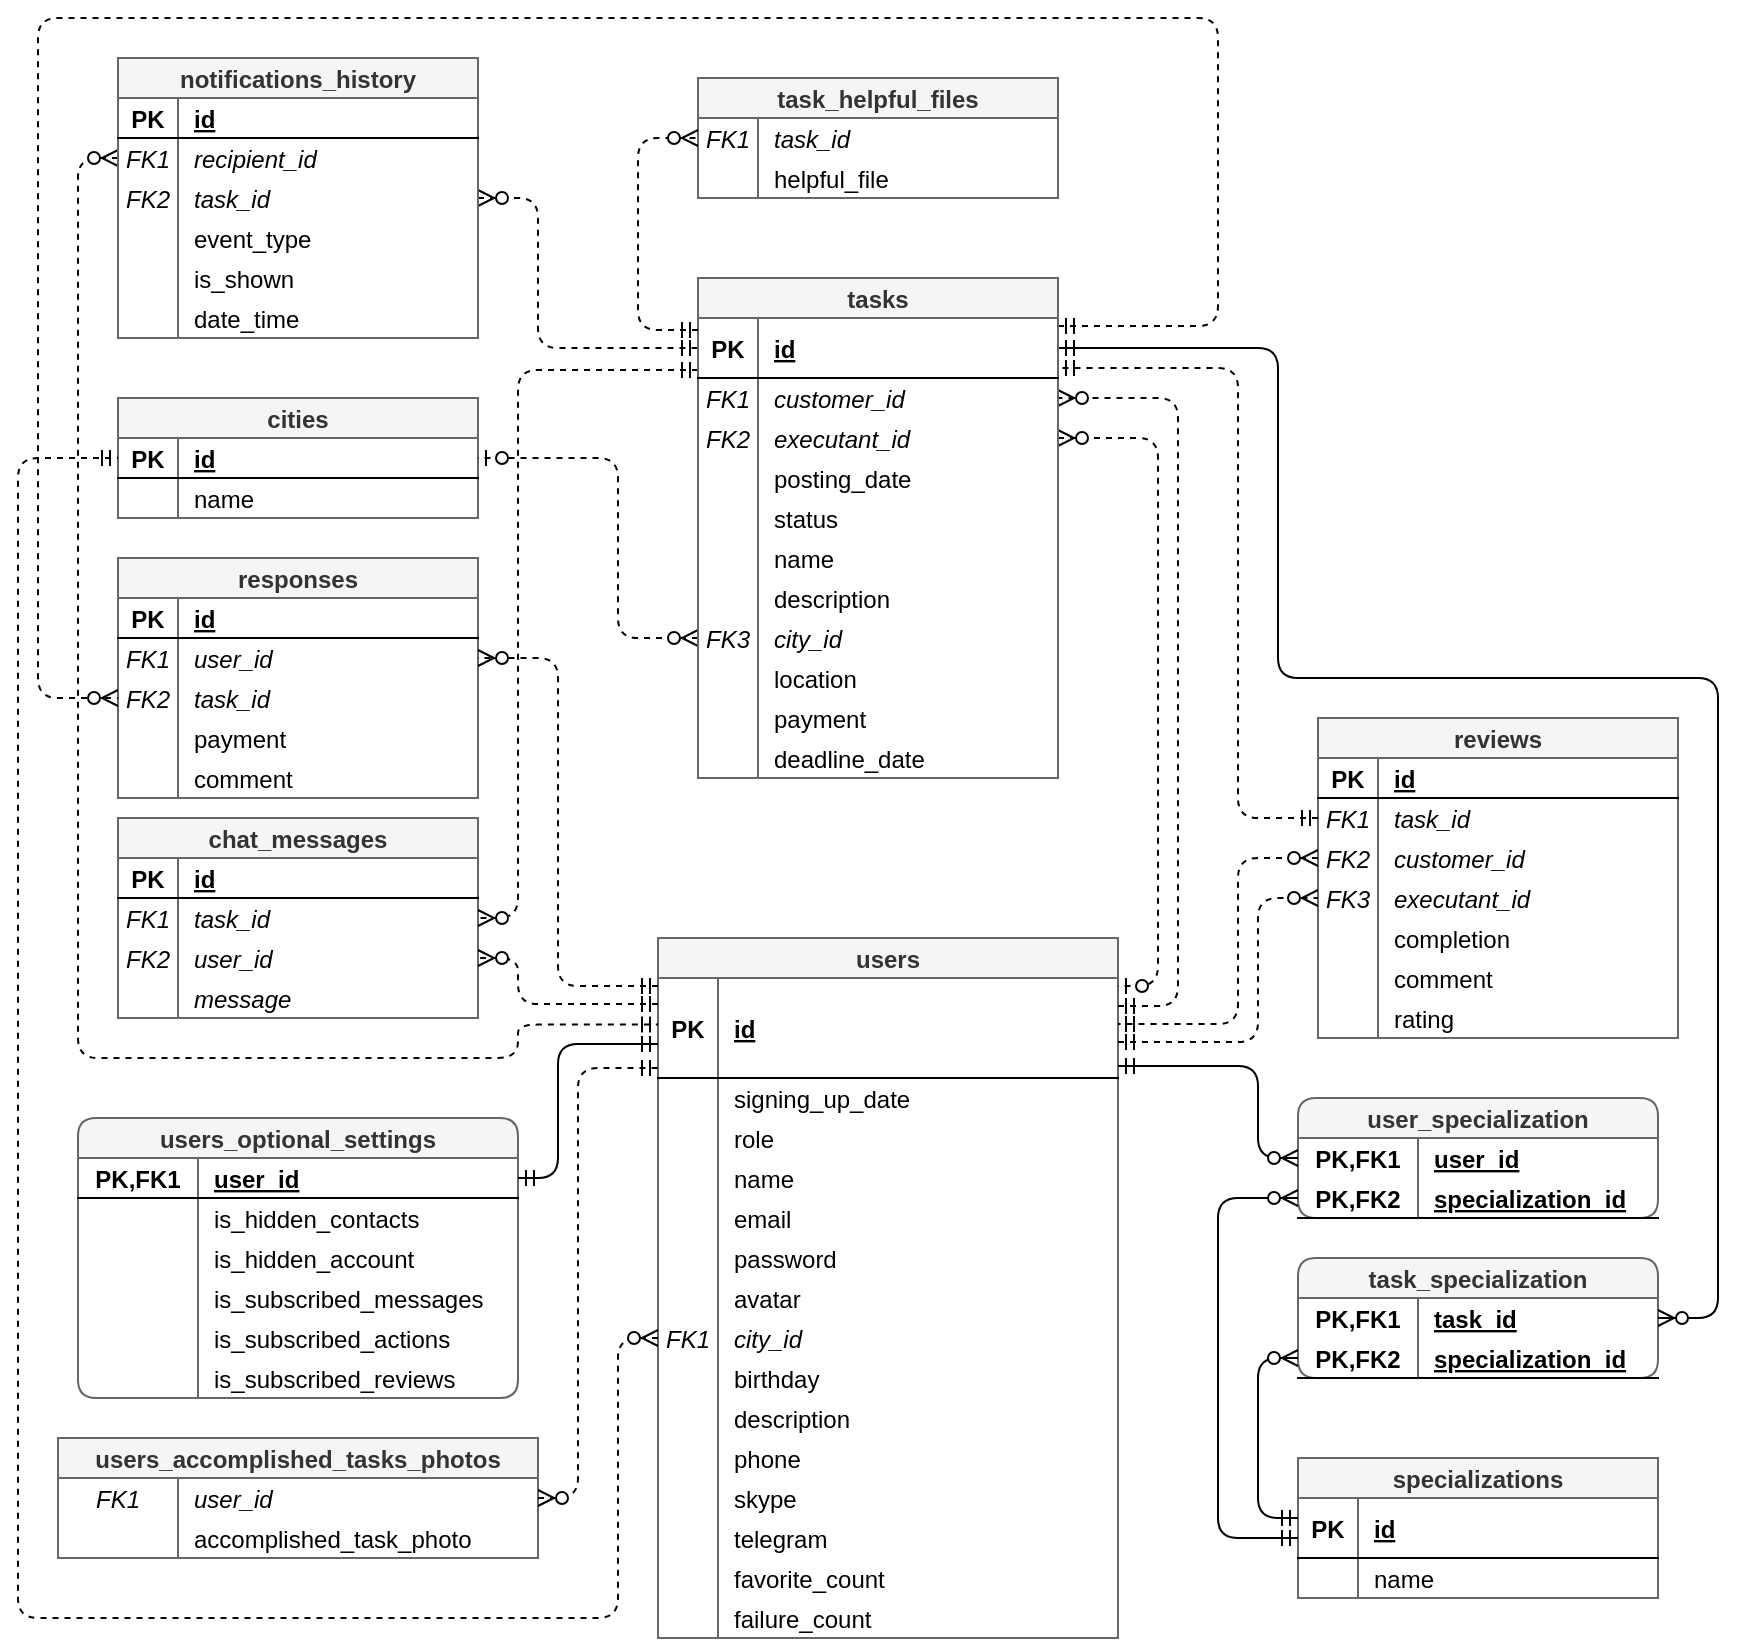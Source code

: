<mxfile version="14.4.3" type="device" pages="2"><diagram id="wRewFfcYAdY52amZ0MV2" name="db schema"><mxGraphModel dx="1935" dy="1679" grid="1" gridSize="10" guides="0" tooltips="1" connect="1" arrows="1" fold="1" page="1" pageScale="1" pageWidth="827" pageHeight="1169" math="0" shadow="0"><root><mxCell id="0"/><mxCell id="1" parent="0"/><mxCell id="E5ub0twY_l8HqXWIfeid-1" value="users" style="shape=table;startSize=20;container=1;collapsible=1;childLayout=tableLayout;fixedRows=1;rowLines=0;fontStyle=1;align=center;resizeLast=1;fillColor=#f5f5f5;strokeColor=#666666;fontColor=#333333;" parent="1" vertex="1"><mxGeometry x="290" y="320" width="230" height="350" as="geometry"><mxRectangle x="320" y="420" width="70" height="20" as="alternateBounds"/></mxGeometry></mxCell><mxCell id="E5ub0twY_l8HqXWIfeid-2" value="" style="shape=partialRectangle;collapsible=0;dropTarget=0;pointerEvents=0;fillColor=none;top=0;left=0;bottom=1;right=0;points=[[0,0.5],[1,0.5]];portConstraint=eastwest;" parent="E5ub0twY_l8HqXWIfeid-1" vertex="1"><mxGeometry y="20" width="230" height="50" as="geometry"/></mxCell><mxCell id="E5ub0twY_l8HqXWIfeid-3" value="PK" style="shape=partialRectangle;connectable=0;fillColor=none;top=0;left=0;bottom=0;right=0;fontStyle=1;overflow=hidden;" parent="E5ub0twY_l8HqXWIfeid-2" vertex="1"><mxGeometry width="30" height="50" as="geometry"/></mxCell><mxCell id="E5ub0twY_l8HqXWIfeid-4" value="id" style="shape=partialRectangle;connectable=0;fillColor=none;top=0;left=0;bottom=0;right=0;align=left;spacingLeft=6;fontStyle=5;overflow=hidden;" parent="E5ub0twY_l8HqXWIfeid-2" vertex="1"><mxGeometry x="30" width="200" height="50" as="geometry"/></mxCell><mxCell id="TBLeh7Akj_FtsVwdgq-b-46" style="shape=partialRectangle;collapsible=0;dropTarget=0;pointerEvents=0;fillColor=none;top=0;left=0;bottom=0;right=0;points=[[0,0.5],[1,0.5]];portConstraint=eastwest;" parent="E5ub0twY_l8HqXWIfeid-1" vertex="1"><mxGeometry y="70" width="230" height="20" as="geometry"/></mxCell><mxCell id="TBLeh7Akj_FtsVwdgq-b-47" style="shape=partialRectangle;connectable=0;fillColor=none;top=0;left=0;bottom=0;right=0;editable=1;overflow=hidden;" parent="TBLeh7Akj_FtsVwdgq-b-46" vertex="1"><mxGeometry width="30" height="20" as="geometry"/></mxCell><mxCell id="TBLeh7Akj_FtsVwdgq-b-48" value="signing_up_date" style="shape=partialRectangle;connectable=0;fillColor=none;top=0;left=0;bottom=0;right=0;align=left;spacingLeft=6;overflow=hidden;fontSize=12;" parent="TBLeh7Akj_FtsVwdgq-b-46" vertex="1"><mxGeometry x="30" width="200" height="20" as="geometry"/></mxCell><mxCell id="TBLeh7Akj_FtsVwdgq-b-56" style="shape=partialRectangle;collapsible=0;dropTarget=0;pointerEvents=0;fillColor=none;top=0;left=0;bottom=0;right=0;points=[[0,0.5],[1,0.5]];portConstraint=eastwest;" parent="E5ub0twY_l8HqXWIfeid-1" vertex="1"><mxGeometry y="90" width="230" height="20" as="geometry"/></mxCell><mxCell id="TBLeh7Akj_FtsVwdgq-b-57" style="shape=partialRectangle;connectable=0;fillColor=none;top=0;left=0;bottom=0;right=0;editable=1;overflow=hidden;" parent="TBLeh7Akj_FtsVwdgq-b-56" vertex="1"><mxGeometry width="30" height="20" as="geometry"/></mxCell><mxCell id="TBLeh7Akj_FtsVwdgq-b-58" value="role" style="shape=partialRectangle;connectable=0;fillColor=none;top=0;left=0;bottom=0;right=0;align=left;spacingLeft=6;overflow=hidden;fontSize=12;" parent="TBLeh7Akj_FtsVwdgq-b-56" vertex="1"><mxGeometry x="30" width="200" height="20" as="geometry"/></mxCell><mxCell id="E5ub0twY_l8HqXWIfeid-14" value="" style="shape=partialRectangle;collapsible=0;dropTarget=0;pointerEvents=0;fillColor=none;top=0;left=0;bottom=0;right=0;points=[[0,0.5],[1,0.5]];portConstraint=eastwest;" parent="E5ub0twY_l8HqXWIfeid-1" vertex="1"><mxGeometry y="110" width="230" height="20" as="geometry"/></mxCell><mxCell id="E5ub0twY_l8HqXWIfeid-15" value="" style="shape=partialRectangle;connectable=0;fillColor=none;top=0;left=0;bottom=0;right=0;editable=1;overflow=hidden;" parent="E5ub0twY_l8HqXWIfeid-14" vertex="1"><mxGeometry width="30" height="20" as="geometry"/></mxCell><mxCell id="E5ub0twY_l8HqXWIfeid-16" value="name" style="shape=partialRectangle;connectable=0;fillColor=none;top=0;left=0;bottom=0;right=0;align=left;spacingLeft=6;overflow=hidden;fontSize=12;" parent="E5ub0twY_l8HqXWIfeid-14" vertex="1"><mxGeometry x="30" width="200" height="20" as="geometry"/></mxCell><mxCell id="E5ub0twY_l8HqXWIfeid-17" value="" style="shape=partialRectangle;collapsible=0;dropTarget=0;pointerEvents=0;fillColor=none;top=0;left=0;bottom=0;right=0;points=[[0,0.5],[1,0.5]];portConstraint=eastwest;" parent="E5ub0twY_l8HqXWIfeid-1" vertex="1"><mxGeometry y="130" width="230" height="20" as="geometry"/></mxCell><mxCell id="E5ub0twY_l8HqXWIfeid-18" value="" style="shape=partialRectangle;connectable=0;fillColor=none;top=0;left=0;bottom=0;right=0;editable=1;overflow=hidden;" parent="E5ub0twY_l8HqXWIfeid-17" vertex="1"><mxGeometry width="30" height="20" as="geometry"/></mxCell><mxCell id="E5ub0twY_l8HqXWIfeid-19" value="email" style="shape=partialRectangle;connectable=0;fillColor=none;top=0;left=0;bottom=0;right=0;align=left;spacingLeft=6;overflow=hidden;fontSize=12;" parent="E5ub0twY_l8HqXWIfeid-17" vertex="1"><mxGeometry x="30" width="200" height="20" as="geometry"/></mxCell><mxCell id="E5ub0twY_l8HqXWIfeid-20" value="" style="shape=partialRectangle;collapsible=0;dropTarget=0;pointerEvents=0;fillColor=none;top=0;left=0;bottom=0;right=0;points=[[0,0.5],[1,0.5]];portConstraint=eastwest;" parent="E5ub0twY_l8HqXWIfeid-1" vertex="1"><mxGeometry y="150" width="230" height="20" as="geometry"/></mxCell><mxCell id="E5ub0twY_l8HqXWIfeid-21" value="" style="shape=partialRectangle;connectable=0;fillColor=none;top=0;left=0;bottom=0;right=0;editable=1;overflow=hidden;" parent="E5ub0twY_l8HqXWIfeid-20" vertex="1"><mxGeometry width="30" height="20" as="geometry"/></mxCell><mxCell id="E5ub0twY_l8HqXWIfeid-22" value="password" style="shape=partialRectangle;connectable=0;fillColor=none;top=0;left=0;bottom=0;right=0;align=left;spacingLeft=6;overflow=hidden;fontSize=12;" parent="E5ub0twY_l8HqXWIfeid-20" vertex="1"><mxGeometry x="30" width="200" height="20" as="geometry"/></mxCell><mxCell id="E5ub0twY_l8HqXWIfeid-23" value="" style="shape=partialRectangle;collapsible=0;dropTarget=0;pointerEvents=0;fillColor=none;top=0;left=0;bottom=0;right=0;points=[[0,0.5],[1,0.5]];portConstraint=eastwest;" parent="E5ub0twY_l8HqXWIfeid-1" vertex="1"><mxGeometry y="170" width="230" height="20" as="geometry"/></mxCell><mxCell id="E5ub0twY_l8HqXWIfeid-24" value="" style="shape=partialRectangle;connectable=0;fillColor=none;top=0;left=0;bottom=0;right=0;editable=1;overflow=hidden;" parent="E5ub0twY_l8HqXWIfeid-23" vertex="1"><mxGeometry width="30" height="20" as="geometry"/></mxCell><mxCell id="E5ub0twY_l8HqXWIfeid-25" value="avatar" style="shape=partialRectangle;connectable=0;fillColor=none;top=0;left=0;bottom=0;right=0;align=left;spacingLeft=6;overflow=hidden;fontSize=12;" parent="E5ub0twY_l8HqXWIfeid-23" vertex="1"><mxGeometry x="30" width="200" height="20" as="geometry"/></mxCell><mxCell id="E5ub0twY_l8HqXWIfeid-75" value="" style="shape=partialRectangle;collapsible=0;dropTarget=0;pointerEvents=0;fillColor=none;top=0;left=0;bottom=0;right=0;points=[[0,0.5],[1,0.5]];portConstraint=eastwest;" parent="E5ub0twY_l8HqXWIfeid-1" vertex="1"><mxGeometry y="190" width="230" height="20" as="geometry"/></mxCell><mxCell id="E5ub0twY_l8HqXWIfeid-76" value="FK1" style="shape=partialRectangle;connectable=0;fillColor=none;top=0;left=0;bottom=0;right=0;editable=1;overflow=hidden;fontStyle=2" parent="E5ub0twY_l8HqXWIfeid-75" vertex="1"><mxGeometry width="30" height="20" as="geometry"/></mxCell><mxCell id="E5ub0twY_l8HqXWIfeid-77" value="city_id" style="shape=partialRectangle;connectable=0;fillColor=none;top=0;left=0;bottom=0;right=0;align=left;spacingLeft=6;overflow=hidden;fontSize=12;fontStyle=2" parent="E5ub0twY_l8HqXWIfeid-75" vertex="1"><mxGeometry x="30" width="200" height="20" as="geometry"/></mxCell><mxCell id="E5ub0twY_l8HqXWIfeid-78" value="" style="shape=partialRectangle;collapsible=0;dropTarget=0;pointerEvents=0;fillColor=none;top=0;left=0;bottom=0;right=0;points=[[0,0.5],[1,0.5]];portConstraint=eastwest;" parent="E5ub0twY_l8HqXWIfeid-1" vertex="1"><mxGeometry y="210" width="230" height="20" as="geometry"/></mxCell><mxCell id="E5ub0twY_l8HqXWIfeid-79" value="&#10;&#10;FK1city&lt;br&gt;birthday&lt;br&gt;self_descriptionFK2specializations_ids&lt;br&gt;accomplished_tasks_photos&lt;br&gt;&lt;br&gt;phone&lt;br&gt;skype&lt;br&gt;telegram&lt;br&gt;FK3chosen_notifications_ids&lt;br&gt;&#10;&#10;" style="shape=partialRectangle;connectable=0;fillColor=none;top=0;left=0;bottom=0;right=0;editable=1;overflow=hidden;" parent="E5ub0twY_l8HqXWIfeid-78" vertex="1"><mxGeometry width="30" height="20" as="geometry"/></mxCell><mxCell id="E5ub0twY_l8HqXWIfeid-80" value="birthday" style="shape=partialRectangle;connectable=0;fillColor=none;top=0;left=0;bottom=0;right=0;align=left;spacingLeft=6;overflow=hidden;fontSize=12;" parent="E5ub0twY_l8HqXWIfeid-78" vertex="1"><mxGeometry x="30" width="200" height="20" as="geometry"/></mxCell><mxCell id="E5ub0twY_l8HqXWIfeid-81" value="" style="shape=partialRectangle;collapsible=0;dropTarget=0;pointerEvents=0;fillColor=none;top=0;left=0;bottom=0;right=0;points=[[0,0.5],[1,0.5]];portConstraint=eastwest;" parent="E5ub0twY_l8HqXWIfeid-1" vertex="1"><mxGeometry y="230" width="230" height="20" as="geometry"/></mxCell><mxCell id="E5ub0twY_l8HqXWIfeid-82" value="" style="shape=partialRectangle;connectable=0;fillColor=none;top=0;left=0;bottom=0;right=0;editable=1;overflow=hidden;" parent="E5ub0twY_l8HqXWIfeid-81" vertex="1"><mxGeometry width="30" height="20" as="geometry"/></mxCell><mxCell id="E5ub0twY_l8HqXWIfeid-83" value="description" style="shape=partialRectangle;connectable=0;fillColor=none;top=0;left=0;bottom=0;right=0;align=left;spacingLeft=6;overflow=hidden;fontSize=12;" parent="E5ub0twY_l8HqXWIfeid-81" vertex="1"><mxGeometry x="30" width="200" height="20" as="geometry"/></mxCell><mxCell id="E5ub0twY_l8HqXWIfeid-90" value="" style="shape=partialRectangle;collapsible=0;dropTarget=0;pointerEvents=0;fillColor=none;top=0;left=0;bottom=0;right=0;points=[[0,0.5],[1,0.5]];portConstraint=eastwest;" parent="E5ub0twY_l8HqXWIfeid-1" vertex="1"><mxGeometry y="250" width="230" height="20" as="geometry"/></mxCell><mxCell id="E5ub0twY_l8HqXWIfeid-91" value="" style="shape=partialRectangle;connectable=0;fillColor=none;top=0;left=0;bottom=0;right=0;editable=1;overflow=hidden;" parent="E5ub0twY_l8HqXWIfeid-90" vertex="1"><mxGeometry width="30" height="20" as="geometry"/></mxCell><mxCell id="E5ub0twY_l8HqXWIfeid-92" value="phone" style="shape=partialRectangle;connectable=0;fillColor=none;top=0;left=0;bottom=0;right=0;align=left;spacingLeft=6;overflow=hidden;fontSize=12;" parent="E5ub0twY_l8HqXWIfeid-90" vertex="1"><mxGeometry x="30" width="200" height="20" as="geometry"/></mxCell><mxCell id="E5ub0twY_l8HqXWIfeid-93" value="" style="shape=partialRectangle;collapsible=0;dropTarget=0;pointerEvents=0;fillColor=none;top=0;left=0;bottom=0;right=0;points=[[0,0.5],[1,0.5]];portConstraint=eastwest;" parent="E5ub0twY_l8HqXWIfeid-1" vertex="1"><mxGeometry y="270" width="230" height="20" as="geometry"/></mxCell><mxCell id="E5ub0twY_l8HqXWIfeid-94" value="" style="shape=partialRectangle;connectable=0;fillColor=none;top=0;left=0;bottom=0;right=0;editable=1;overflow=hidden;" parent="E5ub0twY_l8HqXWIfeid-93" vertex="1"><mxGeometry width="30" height="20" as="geometry"/></mxCell><mxCell id="E5ub0twY_l8HqXWIfeid-95" value="skype" style="shape=partialRectangle;connectable=0;fillColor=none;top=0;left=0;bottom=0;right=0;align=left;spacingLeft=6;overflow=hidden;fontSize=12;" parent="E5ub0twY_l8HqXWIfeid-93" vertex="1"><mxGeometry x="30" width="200" height="20" as="geometry"/></mxCell><mxCell id="E5ub0twY_l8HqXWIfeid-96" value="" style="shape=partialRectangle;collapsible=0;dropTarget=0;pointerEvents=0;fillColor=none;top=0;left=0;bottom=0;right=0;points=[[0,0.5],[1,0.5]];portConstraint=eastwest;" parent="E5ub0twY_l8HqXWIfeid-1" vertex="1"><mxGeometry y="290" width="230" height="20" as="geometry"/></mxCell><mxCell id="E5ub0twY_l8HqXWIfeid-97" value="" style="shape=partialRectangle;connectable=0;fillColor=none;top=0;left=0;bottom=0;right=0;editable=1;overflow=hidden;" parent="E5ub0twY_l8HqXWIfeid-96" vertex="1"><mxGeometry width="30" height="20" as="geometry"/></mxCell><mxCell id="E5ub0twY_l8HqXWIfeid-98" value="telegram" style="shape=partialRectangle;connectable=0;fillColor=none;top=0;left=0;bottom=0;right=0;align=left;spacingLeft=6;overflow=hidden;fontSize=12;" parent="E5ub0twY_l8HqXWIfeid-96" vertex="1"><mxGeometry x="30" width="200" height="20" as="geometry"/></mxCell><mxCell id="TBLeh7Akj_FtsVwdgq-b-43" value="" style="shape=partialRectangle;collapsible=0;dropTarget=0;pointerEvents=0;fillColor=none;top=0;left=0;bottom=0;right=0;points=[[0,0.5],[1,0.5]];portConstraint=eastwest;" parent="E5ub0twY_l8HqXWIfeid-1" vertex="1"><mxGeometry y="310" width="230" height="20" as="geometry"/></mxCell><mxCell id="TBLeh7Akj_FtsVwdgq-b-44" value="" style="shape=partialRectangle;connectable=0;fillColor=none;top=0;left=0;bottom=0;right=0;editable=1;overflow=hidden;" parent="TBLeh7Akj_FtsVwdgq-b-43" vertex="1"><mxGeometry width="30" height="20" as="geometry"/></mxCell><mxCell id="TBLeh7Akj_FtsVwdgq-b-45" value="favorite_count" style="shape=partialRectangle;connectable=0;fillColor=none;top=0;left=0;bottom=0;right=0;align=left;spacingLeft=6;overflow=hidden;fontSize=12;" parent="TBLeh7Akj_FtsVwdgq-b-43" vertex="1"><mxGeometry x="30" width="200" height="20" as="geometry"/></mxCell><mxCell id="TBLeh7Akj_FtsVwdgq-b-86" value="" style="shape=partialRectangle;collapsible=0;dropTarget=0;pointerEvents=0;fillColor=none;top=0;left=0;bottom=0;right=0;points=[[0,0.5],[1,0.5]];portConstraint=eastwest;" parent="E5ub0twY_l8HqXWIfeid-1" vertex="1"><mxGeometry y="330" width="230" height="20" as="geometry"/></mxCell><mxCell id="TBLeh7Akj_FtsVwdgq-b-87" value="" style="shape=partialRectangle;connectable=0;fillColor=none;top=0;left=0;bottom=0;right=0;editable=1;overflow=hidden;" parent="TBLeh7Akj_FtsVwdgq-b-86" vertex="1"><mxGeometry width="30" height="20" as="geometry"/></mxCell><mxCell id="TBLeh7Akj_FtsVwdgq-b-88" value="failure_count" style="shape=partialRectangle;connectable=0;fillColor=none;top=0;left=0;bottom=0;right=0;align=left;spacingLeft=6;overflow=hidden;fontSize=12;" parent="TBLeh7Akj_FtsVwdgq-b-86" vertex="1"><mxGeometry x="30" width="200" height="20" as="geometry"/></mxCell><mxCell id="E5ub0twY_l8HqXWIfeid-115" value="" style="edgeStyle=orthogonalEdgeStyle;fontSize=12;html=1;endArrow=ERzeroToMany;startArrow=ERmandOne;rounded=1;dashed=1;endFill=1;" parent="1" source="E5ub0twY_l8HqXWIfeid-2" target="E5ub0twY_l8HqXWIfeid-30" edge="1"><mxGeometry width="100" height="100" relative="1" as="geometry"><mxPoint x="540" y="349" as="sourcePoint"/><mxPoint x="430" y="70" as="targetPoint"/><Array as="points"><mxPoint x="550" y="354"/><mxPoint x="550" y="50"/></Array></mxGeometry></mxCell><mxCell id="E5ub0twY_l8HqXWIfeid-116" value="" style="edgeStyle=orthogonalEdgeStyle;fontSize=12;html=1;endArrow=ERzeroToOne;startArrow=ERzeroToMany;rounded=1;dashed=1;startFill=1;" parent="1" source="E5ub0twY_l8HqXWIfeid-33" target="E5ub0twY_l8HqXWIfeid-2" edge="1"><mxGeometry width="100" height="100" relative="1" as="geometry"><mxPoint x="140" y="50" as="sourcePoint"/><mxPoint x="280" y="320" as="targetPoint"/><Array as="points"><mxPoint x="540" y="70"/><mxPoint x="540" y="344"/></Array></mxGeometry></mxCell><mxCell id="E5ub0twY_l8HqXWIfeid-117" value="specializations" style="shape=table;startSize=20;container=1;collapsible=1;childLayout=tableLayout;fixedRows=1;rowLines=0;fontStyle=1;align=center;resizeLast=1;fontSize=12;fillColor=#f5f5f5;strokeColor=#666666;fontColor=#333333;" parent="1" vertex="1"><mxGeometry x="610" y="580" width="180" height="70" as="geometry"><mxRectangle x="610" y="580" width="120" height="20" as="alternateBounds"/></mxGeometry></mxCell><mxCell id="E5ub0twY_l8HqXWIfeid-118" value="" style="shape=partialRectangle;collapsible=0;dropTarget=0;pointerEvents=0;fillColor=none;top=0;left=0;bottom=1;right=0;points=[[0,0.5],[1,0.5]];portConstraint=eastwest;" parent="E5ub0twY_l8HqXWIfeid-117" vertex="1"><mxGeometry y="20" width="180" height="30" as="geometry"/></mxCell><mxCell id="E5ub0twY_l8HqXWIfeid-119" value="PK" style="shape=partialRectangle;connectable=0;fillColor=none;top=0;left=0;bottom=0;right=0;fontStyle=1;overflow=hidden;" parent="E5ub0twY_l8HqXWIfeid-118" vertex="1"><mxGeometry width="30" height="30" as="geometry"/></mxCell><mxCell id="E5ub0twY_l8HqXWIfeid-120" value="id" style="shape=partialRectangle;connectable=0;fillColor=none;top=0;left=0;bottom=0;right=0;align=left;spacingLeft=6;fontStyle=5;overflow=hidden;" parent="E5ub0twY_l8HqXWIfeid-118" vertex="1"><mxGeometry x="30" width="150" height="30" as="geometry"/></mxCell><mxCell id="E5ub0twY_l8HqXWIfeid-121" value="" style="shape=partialRectangle;collapsible=0;dropTarget=0;pointerEvents=0;fillColor=none;top=0;left=0;bottom=0;right=0;points=[[0,0.5],[1,0.5]];portConstraint=eastwest;" parent="E5ub0twY_l8HqXWIfeid-117" vertex="1"><mxGeometry y="50" width="180" height="20" as="geometry"/></mxCell><mxCell id="E5ub0twY_l8HqXWIfeid-122" value="" style="shape=partialRectangle;connectable=0;fillColor=none;top=0;left=0;bottom=0;right=0;editable=1;overflow=hidden;fontStyle=2" parent="E5ub0twY_l8HqXWIfeid-121" vertex="1"><mxGeometry width="30" height="20" as="geometry"/></mxCell><mxCell id="E5ub0twY_l8HqXWIfeid-123" value="name" style="shape=partialRectangle;connectable=0;fillColor=none;top=0;left=0;bottom=0;right=0;align=left;spacingLeft=6;overflow=hidden;fontSize=12;fontStyle=0" parent="E5ub0twY_l8HqXWIfeid-121" vertex="1"><mxGeometry x="30" width="150" height="20" as="geometry"/></mxCell><mxCell id="E5ub0twY_l8HqXWIfeid-152" value="user_specialization" style="shape=table;startSize=20;container=1;collapsible=1;childLayout=tableLayout;fixedRows=1;rowLines=0;fontStyle=1;align=center;resizeLast=1;strokeWidth=1;fontSize=12;rounded=1;fillColor=#f5f5f5;strokeColor=#666666;fontColor=#333333;" parent="1" vertex="1"><mxGeometry x="610" y="400" width="180" height="60" as="geometry"><mxRectangle x="10" y="490" width="140" height="20" as="alternateBounds"/></mxGeometry></mxCell><mxCell id="E5ub0twY_l8HqXWIfeid-153" value="" style="shape=partialRectangle;collapsible=0;dropTarget=0;pointerEvents=0;fillColor=none;top=0;left=0;bottom=0;right=0;points=[[0,0.5],[1,0.5]];portConstraint=eastwest;" parent="E5ub0twY_l8HqXWIfeid-152" vertex="1"><mxGeometry y="20" width="180" height="20" as="geometry"/></mxCell><mxCell id="E5ub0twY_l8HqXWIfeid-154" value="PK,FK1" style="shape=partialRectangle;connectable=0;fillColor=none;top=0;left=0;bottom=0;right=0;fontStyle=1;overflow=hidden;" parent="E5ub0twY_l8HqXWIfeid-153" vertex="1"><mxGeometry width="60" height="20" as="geometry"/></mxCell><mxCell id="E5ub0twY_l8HqXWIfeid-155" value="user_id" style="shape=partialRectangle;connectable=0;fillColor=none;top=0;left=0;bottom=0;right=0;align=left;spacingLeft=6;fontStyle=5;overflow=hidden;" parent="E5ub0twY_l8HqXWIfeid-153" vertex="1"><mxGeometry x="60" width="120" height="20" as="geometry"/></mxCell><mxCell id="E5ub0twY_l8HqXWIfeid-156" value="" style="shape=partialRectangle;collapsible=0;dropTarget=0;pointerEvents=0;fillColor=none;top=0;left=0;bottom=1;right=0;points=[[0,0.5],[1,0.5]];portConstraint=eastwest;" parent="E5ub0twY_l8HqXWIfeid-152" vertex="1"><mxGeometry y="40" width="180" height="20" as="geometry"/></mxCell><mxCell id="E5ub0twY_l8HqXWIfeid-157" value="PK,FK2" style="shape=partialRectangle;connectable=0;fillColor=none;top=0;left=0;bottom=0;right=0;fontStyle=1;overflow=hidden;" parent="E5ub0twY_l8HqXWIfeid-156" vertex="1"><mxGeometry width="60" height="20" as="geometry"/></mxCell><mxCell id="E5ub0twY_l8HqXWIfeid-158" value="specialization_id" style="shape=partialRectangle;connectable=0;fillColor=none;top=0;left=0;bottom=0;right=0;align=left;spacingLeft=6;fontStyle=5;overflow=hidden;" parent="E5ub0twY_l8HqXWIfeid-156" vertex="1"><mxGeometry x="60" width="120" height="20" as="geometry"/></mxCell><mxCell id="8u-enSUWb5klAf7-SpQt-2" value="" style="edgeStyle=orthogonalEdgeStyle;fontSize=12;html=1;endArrow=ERzeroToMany;startArrow=ERmandOne;endFill=1;rounded=1;" parent="1" source="E5ub0twY_l8HqXWIfeid-2" target="E5ub0twY_l8HqXWIfeid-153" edge="1"><mxGeometry width="100" height="100" relative="1" as="geometry"><mxPoint x="521" y="382" as="sourcePoint"/><mxPoint x="390" y="250" as="targetPoint"/><Array as="points"><mxPoint x="590" y="384"/><mxPoint x="590" y="430"/></Array></mxGeometry></mxCell><mxCell id="8u-enSUWb5klAf7-SpQt-4" value="" style="edgeStyle=orthogonalEdgeStyle;fontSize=12;html=1;endArrow=ERzeroToMany;startArrow=ERmandOne;endFill=1;rounded=1;" parent="1" target="E5ub0twY_l8HqXWIfeid-156" edge="1"><mxGeometry width="100" height="100" relative="1" as="geometry"><mxPoint x="610" y="620" as="sourcePoint"/><mxPoint x="370" y="440" as="targetPoint"/><Array as="points"><mxPoint x="570" y="620"/><mxPoint x="570" y="450"/></Array></mxGeometry></mxCell><mxCell id="8u-enSUWb5klAf7-SpQt-5" value="task_specialization" style="shape=table;startSize=20;container=1;collapsible=1;childLayout=tableLayout;fixedRows=1;rowLines=0;fontStyle=1;align=center;resizeLast=1;strokeWidth=1;fontSize=12;rounded=1;fillColor=#f5f5f5;strokeColor=#666666;fontColor=#333333;" parent="1" vertex="1"><mxGeometry x="610" y="480" width="180" height="60" as="geometry"><mxRectangle x="300" y="380" width="140" height="20" as="alternateBounds"/></mxGeometry></mxCell><mxCell id="8u-enSUWb5klAf7-SpQt-6" value="" style="shape=partialRectangle;collapsible=0;dropTarget=0;pointerEvents=0;fillColor=none;top=0;left=0;bottom=0;right=0;points=[[0,0.5],[1,0.5]];portConstraint=eastwest;" parent="8u-enSUWb5klAf7-SpQt-5" vertex="1"><mxGeometry y="20" width="180" height="20" as="geometry"/></mxCell><mxCell id="8u-enSUWb5klAf7-SpQt-7" value="PK,FK1" style="shape=partialRectangle;connectable=0;fillColor=none;top=0;left=0;bottom=0;right=0;fontStyle=1;overflow=hidden;" parent="8u-enSUWb5klAf7-SpQt-6" vertex="1"><mxGeometry width="60" height="20" as="geometry"/></mxCell><mxCell id="8u-enSUWb5klAf7-SpQt-8" value="task_id" style="shape=partialRectangle;connectable=0;fillColor=none;top=0;left=0;bottom=0;right=0;align=left;spacingLeft=6;fontStyle=5;overflow=hidden;" parent="8u-enSUWb5klAf7-SpQt-6" vertex="1"><mxGeometry x="60" width="120" height="20" as="geometry"/></mxCell><mxCell id="8u-enSUWb5klAf7-SpQt-9" value="" style="shape=partialRectangle;collapsible=0;dropTarget=0;pointerEvents=0;fillColor=none;top=0;left=0;bottom=1;right=0;points=[[0,0.5],[1,0.5]];portConstraint=eastwest;" parent="8u-enSUWb5klAf7-SpQt-5" vertex="1"><mxGeometry y="40" width="180" height="20" as="geometry"/></mxCell><mxCell id="8u-enSUWb5klAf7-SpQt-10" value="PK,FK2" style="shape=partialRectangle;connectable=0;fillColor=none;top=0;left=0;bottom=0;right=0;fontStyle=1;overflow=hidden;" parent="8u-enSUWb5klAf7-SpQt-9" vertex="1"><mxGeometry width="60" height="20" as="geometry"/></mxCell><mxCell id="8u-enSUWb5klAf7-SpQt-11" value="specialization_id" style="shape=partialRectangle;connectable=0;fillColor=none;top=0;left=0;bottom=0;right=0;align=left;spacingLeft=6;fontStyle=5;overflow=hidden;" parent="8u-enSUWb5klAf7-SpQt-9" vertex="1"><mxGeometry x="60" width="120" height="20" as="geometry"/></mxCell><mxCell id="8u-enSUWb5klAf7-SpQt-12" value="" style="edgeStyle=orthogonalEdgeStyle;fontSize=12;html=1;endArrow=ERzeroToMany;startArrow=ERmandOne;endFill=1;rounded=1;exitX=1;exitY=0.5;exitDx=0;exitDy=0;" parent="1" source="E5ub0twY_l8HqXWIfeid-42" target="8u-enSUWb5klAf7-SpQt-6" edge="1"><mxGeometry width="100" height="100" relative="1" as="geometry"><mxPoint x="570" y="20" as="sourcePoint"/><mxPoint x="520" y="340" as="targetPoint"/><Array as="points"><mxPoint x="600" y="25"/><mxPoint x="600" y="190"/><mxPoint x="820" y="190"/><mxPoint x="820" y="510"/></Array></mxGeometry></mxCell><mxCell id="8u-enSUWb5klAf7-SpQt-14" value="" style="edgeStyle=orthogonalEdgeStyle;fontSize=12;html=1;endArrow=ERzeroToMany;startArrow=ERmandOne;endFill=1;rounded=1;" parent="1" target="8u-enSUWb5klAf7-SpQt-9" edge="1"><mxGeometry width="100" height="100" relative="1" as="geometry"><mxPoint x="610" y="610" as="sourcePoint"/><mxPoint x="410" y="360" as="targetPoint"/><Array as="points"><mxPoint x="590" y="610"/><mxPoint x="590" y="530"/></Array></mxGeometry></mxCell><mxCell id="8u-enSUWb5klAf7-SpQt-15" value="cities" style="shape=table;startSize=20;container=1;collapsible=1;childLayout=tableLayout;fixedRows=1;rowLines=0;fontStyle=1;align=center;resizeLast=1;fontSize=12;fillColor=#f5f5f5;strokeColor=#666666;fontColor=#333333;" parent="1" vertex="1"><mxGeometry x="20" y="50" width="180" height="60" as="geometry"><mxRectangle x="20" y="40" width="70" height="20" as="alternateBounds"/></mxGeometry></mxCell><mxCell id="8u-enSUWb5klAf7-SpQt-16" value="" style="shape=partialRectangle;collapsible=0;dropTarget=0;pointerEvents=0;fillColor=none;top=0;left=0;bottom=1;right=0;points=[[0,0.5],[1,0.5]];portConstraint=eastwest;" parent="8u-enSUWb5klAf7-SpQt-15" vertex="1"><mxGeometry y="20" width="180" height="20" as="geometry"/></mxCell><mxCell id="8u-enSUWb5klAf7-SpQt-17" value="PK" style="shape=partialRectangle;connectable=0;fillColor=none;top=0;left=0;bottom=0;right=0;fontStyle=1;overflow=hidden;" parent="8u-enSUWb5klAf7-SpQt-16" vertex="1"><mxGeometry width="30" height="20" as="geometry"/></mxCell><mxCell id="8u-enSUWb5klAf7-SpQt-18" value="id" style="shape=partialRectangle;connectable=0;fillColor=none;top=0;left=0;bottom=0;right=0;align=left;spacingLeft=6;fontStyle=5;overflow=hidden;" parent="8u-enSUWb5klAf7-SpQt-16" vertex="1"><mxGeometry x="30" width="150" height="20" as="geometry"/></mxCell><mxCell id="8u-enSUWb5klAf7-SpQt-19" value="" style="shape=partialRectangle;collapsible=0;dropTarget=0;pointerEvents=0;fillColor=none;top=0;left=0;bottom=0;right=0;points=[[0,0.5],[1,0.5]];portConstraint=eastwest;" parent="8u-enSUWb5klAf7-SpQt-15" vertex="1"><mxGeometry y="40" width="180" height="20" as="geometry"/></mxCell><mxCell id="8u-enSUWb5klAf7-SpQt-20" value="" style="shape=partialRectangle;connectable=0;fillColor=none;top=0;left=0;bottom=0;right=0;editable=1;overflow=hidden;fontStyle=2" parent="8u-enSUWb5klAf7-SpQt-19" vertex="1"><mxGeometry width="30" height="20" as="geometry"/></mxCell><mxCell id="8u-enSUWb5klAf7-SpQt-21" value="name" style="shape=partialRectangle;connectable=0;fillColor=none;top=0;left=0;bottom=0;right=0;align=left;spacingLeft=6;overflow=hidden;fontSize=12;fontStyle=0" parent="8u-enSUWb5klAf7-SpQt-19" vertex="1"><mxGeometry x="30" width="150" height="20" as="geometry"/></mxCell><mxCell id="8u-enSUWb5klAf7-SpQt-22" value="" style="edgeStyle=orthogonalEdgeStyle;fontSize=12;html=1;endArrow=ERmandOne;startArrow=ERzeroToMany;endFill=0;dashed=1;rounded=1;startFill=1;" parent="1" source="E5ub0twY_l8HqXWIfeid-75" target="8u-enSUWb5klAf7-SpQt-16" edge="1"><mxGeometry width="100" height="100" relative="1" as="geometry"><mxPoint x="380" y="260" as="sourcePoint"/><mxPoint x="540" y="190" as="targetPoint"/><Array as="points"><mxPoint x="270" y="520"/><mxPoint x="270" y="660"/><mxPoint x="-30" y="660"/><mxPoint x="-30" y="80"/></Array></mxGeometry></mxCell><mxCell id="TBLeh7Akj_FtsVwdgq-b-1" value="responses" style="shape=table;startSize=20;container=1;collapsible=1;childLayout=tableLayout;fixedRows=1;rowLines=0;fontStyle=1;align=center;resizeLast=1;fontSize=12;fillColor=#f5f5f5;strokeColor=#666666;fontColor=#333333;" parent="1" vertex="1"><mxGeometry x="20" y="130" width="180" height="120" as="geometry"><mxRectangle x="640" y="150" width="100" height="20" as="alternateBounds"/></mxGeometry></mxCell><mxCell id="TBLeh7Akj_FtsVwdgq-b-2" value="" style="shape=partialRectangle;collapsible=0;dropTarget=0;pointerEvents=0;fillColor=none;top=0;left=0;bottom=1;right=0;points=[[0,0.5],[1,0.5]];portConstraint=eastwest;" parent="TBLeh7Akj_FtsVwdgq-b-1" vertex="1"><mxGeometry y="20" width="180" height="20" as="geometry"/></mxCell><mxCell id="TBLeh7Akj_FtsVwdgq-b-3" value="PK" style="shape=partialRectangle;connectable=0;fillColor=none;top=0;left=0;bottom=0;right=0;fontStyle=1;overflow=hidden;" parent="TBLeh7Akj_FtsVwdgq-b-2" vertex="1"><mxGeometry width="30" height="20" as="geometry"/></mxCell><mxCell id="TBLeh7Akj_FtsVwdgq-b-4" value="id" style="shape=partialRectangle;connectable=0;fillColor=none;top=0;left=0;bottom=0;right=0;align=left;spacingLeft=6;fontStyle=5;overflow=hidden;" parent="TBLeh7Akj_FtsVwdgq-b-2" vertex="1"><mxGeometry x="30" width="150" height="20" as="geometry"/></mxCell><mxCell id="TBLeh7Akj_FtsVwdgq-b-5" value="" style="shape=partialRectangle;collapsible=0;dropTarget=0;pointerEvents=0;fillColor=none;top=0;left=0;bottom=0;right=0;points=[[0,0.5],[1,0.5]];portConstraint=eastwest;" parent="TBLeh7Akj_FtsVwdgq-b-1" vertex="1"><mxGeometry y="40" width="180" height="20" as="geometry"/></mxCell><mxCell id="TBLeh7Akj_FtsVwdgq-b-6" value="FK1" style="shape=partialRectangle;connectable=0;fillColor=none;top=0;left=0;bottom=0;right=0;editable=1;overflow=hidden;fontStyle=2" parent="TBLeh7Akj_FtsVwdgq-b-5" vertex="1"><mxGeometry width="30" height="20" as="geometry"/></mxCell><mxCell id="TBLeh7Akj_FtsVwdgq-b-7" value="user_id" style="shape=partialRectangle;connectable=0;fillColor=none;top=0;left=0;bottom=0;right=0;align=left;spacingLeft=6;overflow=hidden;fontSize=12;fontStyle=2" parent="TBLeh7Akj_FtsVwdgq-b-5" vertex="1"><mxGeometry x="30" width="150" height="20" as="geometry"/></mxCell><mxCell id="TBLeh7Akj_FtsVwdgq-b-8" value="" style="shape=partialRectangle;collapsible=0;dropTarget=0;pointerEvents=0;fillColor=none;top=0;left=0;bottom=0;right=0;points=[[0,0.5],[1,0.5]];portConstraint=eastwest;" parent="TBLeh7Akj_FtsVwdgq-b-1" vertex="1"><mxGeometry y="60" width="180" height="20" as="geometry"/></mxCell><mxCell id="TBLeh7Akj_FtsVwdgq-b-9" value="FK2" style="shape=partialRectangle;connectable=0;fillColor=none;top=0;left=0;bottom=0;right=0;editable=1;overflow=hidden;fontStyle=2" parent="TBLeh7Akj_FtsVwdgq-b-8" vertex="1"><mxGeometry width="30" height="20" as="geometry"/></mxCell><mxCell id="TBLeh7Akj_FtsVwdgq-b-10" value="task_id" style="shape=partialRectangle;connectable=0;fillColor=none;top=0;left=0;bottom=0;right=0;align=left;spacingLeft=6;overflow=hidden;fontSize=12;fontStyle=2" parent="TBLeh7Akj_FtsVwdgq-b-8" vertex="1"><mxGeometry x="30" width="150" height="20" as="geometry"/></mxCell><mxCell id="TBLeh7Akj_FtsVwdgq-b-60" value="" style="shape=partialRectangle;collapsible=0;dropTarget=0;pointerEvents=0;fillColor=none;top=0;left=0;bottom=0;right=0;points=[[0,0.5],[1,0.5]];portConstraint=eastwest;" parent="TBLeh7Akj_FtsVwdgq-b-1" vertex="1"><mxGeometry y="80" width="180" height="20" as="geometry"/></mxCell><mxCell id="TBLeh7Akj_FtsVwdgq-b-61" value="" style="shape=partialRectangle;connectable=0;fillColor=none;top=0;left=0;bottom=0;right=0;editable=1;overflow=hidden;fontStyle=2" parent="TBLeh7Akj_FtsVwdgq-b-60" vertex="1"><mxGeometry width="30" height="20" as="geometry"/></mxCell><mxCell id="TBLeh7Akj_FtsVwdgq-b-62" value="payment" style="shape=partialRectangle;connectable=0;fillColor=none;top=0;left=0;bottom=0;right=0;align=left;spacingLeft=6;overflow=hidden;fontSize=12;fontStyle=0" parent="TBLeh7Akj_FtsVwdgq-b-60" vertex="1"><mxGeometry x="30" width="150" height="20" as="geometry"/></mxCell><mxCell id="TBLeh7Akj_FtsVwdgq-b-63" value="" style="shape=partialRectangle;collapsible=0;dropTarget=0;pointerEvents=0;fillColor=none;top=0;left=0;bottom=0;right=0;points=[[0,0.5],[1,0.5]];portConstraint=eastwest;" parent="TBLeh7Akj_FtsVwdgq-b-1" vertex="1"><mxGeometry y="100" width="180" height="20" as="geometry"/></mxCell><mxCell id="TBLeh7Akj_FtsVwdgq-b-64" value="" style="shape=partialRectangle;connectable=0;fillColor=none;top=0;left=0;bottom=0;right=0;editable=1;overflow=hidden;fontStyle=2" parent="TBLeh7Akj_FtsVwdgq-b-63" vertex="1"><mxGeometry width="30" height="20" as="geometry"/></mxCell><mxCell id="TBLeh7Akj_FtsVwdgq-b-65" value="comment" style="shape=partialRectangle;connectable=0;fillColor=none;top=0;left=0;bottom=0;right=0;align=left;spacingLeft=6;overflow=hidden;fontSize=12;fontStyle=0" parent="TBLeh7Akj_FtsVwdgq-b-63" vertex="1"><mxGeometry x="30" width="150" height="20" as="geometry"/></mxCell><mxCell id="TBLeh7Akj_FtsVwdgq-b-18" value="" style="edgeStyle=orthogonalEdgeStyle;fontSize=12;html=1;endArrow=ERzeroToMany;startArrow=ERmandOne;rounded=1;dashed=1;" parent="1" source="E5ub0twY_l8HqXWIfeid-42" target="TBLeh7Akj_FtsVwdgq-b-8" edge="1"><mxGeometry width="100" height="100" relative="1" as="geometry"><mxPoint x="480" y="510" as="sourcePoint"/><mxPoint x="580" y="410" as="targetPoint"/><Array as="points"><mxPoint x="570" y="14"/><mxPoint x="570" y="-140"/><mxPoint x="-20" y="-140"/><mxPoint x="-20" y="200"/></Array></mxGeometry></mxCell><mxCell id="TBLeh7Akj_FtsVwdgq-b-19" value="" style="edgeStyle=orthogonalEdgeStyle;fontSize=12;html=1;endArrow=ERzeroToMany;startArrow=ERmandOne;rounded=1;jumpStyle=gap;dashed=1;" parent="1" source="E5ub0twY_l8HqXWIfeid-2" target="TBLeh7Akj_FtsVwdgq-b-5" edge="1"><mxGeometry width="100" height="100" relative="1" as="geometry"><mxPoint x="292" y="354" as="sourcePoint"/><mxPoint x="590" y="470" as="targetPoint"/><Array as="points"><mxPoint x="240" y="344"/><mxPoint x="240" y="180"/></Array></mxGeometry></mxCell><mxCell id="TBLeh7Akj_FtsVwdgq-b-20" value="chat_messages" style="shape=table;startSize=20;container=1;collapsible=1;childLayout=tableLayout;fixedRows=1;rowLines=0;fontStyle=1;align=center;resizeLast=1;fontSize=12;fillColor=#f5f5f5;strokeColor=#666666;fontColor=#333333;" parent="1" vertex="1"><mxGeometry x="20" y="260" width="180" height="100" as="geometry"><mxRectangle x="630" y="410" width="90" height="20" as="alternateBounds"/></mxGeometry></mxCell><mxCell id="TBLeh7Akj_FtsVwdgq-b-21" value="" style="shape=partialRectangle;collapsible=0;dropTarget=0;pointerEvents=0;fillColor=none;top=0;left=0;bottom=1;right=0;points=[[0,0.5],[1,0.5]];portConstraint=eastwest;" parent="TBLeh7Akj_FtsVwdgq-b-20" vertex="1"><mxGeometry y="20" width="180" height="20" as="geometry"/></mxCell><mxCell id="TBLeh7Akj_FtsVwdgq-b-22" value="PK" style="shape=partialRectangle;connectable=0;fillColor=none;top=0;left=0;bottom=0;right=0;fontStyle=1;overflow=hidden;" parent="TBLeh7Akj_FtsVwdgq-b-21" vertex="1"><mxGeometry width="30" height="20" as="geometry"/></mxCell><mxCell id="TBLeh7Akj_FtsVwdgq-b-23" value="id" style="shape=partialRectangle;connectable=0;fillColor=none;top=0;left=0;bottom=0;right=0;align=left;spacingLeft=6;fontStyle=5;overflow=hidden;" parent="TBLeh7Akj_FtsVwdgq-b-21" vertex="1"><mxGeometry x="30" width="150" height="20" as="geometry"/></mxCell><mxCell id="TBLeh7Akj_FtsVwdgq-b-24" value="" style="shape=partialRectangle;collapsible=0;dropTarget=0;pointerEvents=0;fillColor=none;top=0;left=0;bottom=0;right=0;points=[[0,0.5],[1,0.5]];portConstraint=eastwest;" parent="TBLeh7Akj_FtsVwdgq-b-20" vertex="1"><mxGeometry y="40" width="180" height="20" as="geometry"/></mxCell><mxCell id="TBLeh7Akj_FtsVwdgq-b-25" value="FK1" style="shape=partialRectangle;connectable=0;fillColor=none;top=0;left=0;bottom=0;right=0;editable=1;overflow=hidden;fontStyle=2" parent="TBLeh7Akj_FtsVwdgq-b-24" vertex="1"><mxGeometry width="30" height="20" as="geometry"/></mxCell><mxCell id="TBLeh7Akj_FtsVwdgq-b-26" value="task_id" style="shape=partialRectangle;connectable=0;fillColor=none;top=0;left=0;bottom=0;right=0;align=left;spacingLeft=6;overflow=hidden;fontSize=12;fontStyle=2" parent="TBLeh7Akj_FtsVwdgq-b-24" vertex="1"><mxGeometry x="30" width="150" height="20" as="geometry"/></mxCell><mxCell id="TBLeh7Akj_FtsVwdgq-b-122" value="" style="shape=partialRectangle;collapsible=0;dropTarget=0;pointerEvents=0;fillColor=none;top=0;left=0;bottom=0;right=0;points=[[0,0.5],[1,0.5]];portConstraint=eastwest;" parent="TBLeh7Akj_FtsVwdgq-b-20" vertex="1"><mxGeometry y="60" width="180" height="20" as="geometry"/></mxCell><mxCell id="TBLeh7Akj_FtsVwdgq-b-123" value="FK2" style="shape=partialRectangle;connectable=0;fillColor=none;top=0;left=0;bottom=0;right=0;editable=1;overflow=hidden;fontStyle=2" parent="TBLeh7Akj_FtsVwdgq-b-122" vertex="1"><mxGeometry width="30" height="20" as="geometry"/></mxCell><mxCell id="TBLeh7Akj_FtsVwdgq-b-124" value="user_id" style="shape=partialRectangle;connectable=0;fillColor=none;top=0;left=0;bottom=0;right=0;align=left;spacingLeft=6;overflow=hidden;fontSize=12;fontStyle=2" parent="TBLeh7Akj_FtsVwdgq-b-122" vertex="1"><mxGeometry x="30" width="150" height="20" as="geometry"/></mxCell><mxCell id="TBLeh7Akj_FtsVwdgq-b-125" value="" style="shape=partialRectangle;collapsible=0;dropTarget=0;pointerEvents=0;fillColor=none;top=0;left=0;bottom=0;right=0;points=[[0,0.5],[1,0.5]];portConstraint=eastwest;" parent="TBLeh7Akj_FtsVwdgq-b-20" vertex="1"><mxGeometry y="80" width="180" height="20" as="geometry"/></mxCell><mxCell id="TBLeh7Akj_FtsVwdgq-b-126" value="" style="shape=partialRectangle;connectable=0;fillColor=none;top=0;left=0;bottom=0;right=0;editable=1;overflow=hidden;fontStyle=2" parent="TBLeh7Akj_FtsVwdgq-b-125" vertex="1"><mxGeometry width="30" height="20" as="geometry"/></mxCell><mxCell id="TBLeh7Akj_FtsVwdgq-b-127" value="message" style="shape=partialRectangle;connectable=0;fillColor=none;top=0;left=0;bottom=0;right=0;align=left;spacingLeft=6;overflow=hidden;fontSize=12;fontStyle=2" parent="TBLeh7Akj_FtsVwdgq-b-125" vertex="1"><mxGeometry x="30" width="150" height="20" as="geometry"/></mxCell><mxCell id="TBLeh7Akj_FtsVwdgq-b-30" value="reviews" style="shape=table;startSize=20;container=1;collapsible=1;childLayout=tableLayout;fixedRows=1;rowLines=0;fontStyle=1;align=center;resizeLast=1;fontSize=12;fillColor=#f5f5f5;strokeColor=#666666;fontColor=#333333;" parent="1" vertex="1"><mxGeometry x="620" y="210" width="180" height="160" as="geometry"><mxRectangle x="630" y="250" width="80" height="20" as="alternateBounds"/></mxGeometry></mxCell><mxCell id="TBLeh7Akj_FtsVwdgq-b-31" value="" style="shape=partialRectangle;collapsible=0;dropTarget=0;pointerEvents=0;fillColor=none;top=0;left=0;bottom=1;right=0;points=[[0,0.5],[1,0.5]];portConstraint=eastwest;" parent="TBLeh7Akj_FtsVwdgq-b-30" vertex="1"><mxGeometry y="20" width="180" height="20" as="geometry"/></mxCell><mxCell id="TBLeh7Akj_FtsVwdgq-b-32" value="PK" style="shape=partialRectangle;connectable=0;fillColor=none;top=0;left=0;bottom=0;right=0;fontStyle=1;overflow=hidden;" parent="TBLeh7Akj_FtsVwdgq-b-31" vertex="1"><mxGeometry width="30" height="20" as="geometry"/></mxCell><mxCell id="TBLeh7Akj_FtsVwdgq-b-33" value="id" style="shape=partialRectangle;connectable=0;fillColor=none;top=0;left=0;bottom=0;right=0;align=left;spacingLeft=6;fontStyle=5;overflow=hidden;" parent="TBLeh7Akj_FtsVwdgq-b-31" vertex="1"><mxGeometry x="30" width="150" height="20" as="geometry"/></mxCell><mxCell id="nB3YC2yb7vPbW8kyRuB9-1" style="shape=partialRectangle;collapsible=0;dropTarget=0;pointerEvents=0;fillColor=none;top=0;left=0;bottom=0;right=0;points=[[0,0.5],[1,0.5]];portConstraint=eastwest;" parent="TBLeh7Akj_FtsVwdgq-b-30" vertex="1"><mxGeometry y="40" width="180" height="20" as="geometry"/></mxCell><mxCell id="nB3YC2yb7vPbW8kyRuB9-2" value="FK1" style="shape=partialRectangle;connectable=0;fillColor=none;top=0;left=0;bottom=0;right=0;editable=1;overflow=hidden;fontStyle=2" parent="nB3YC2yb7vPbW8kyRuB9-1" vertex="1"><mxGeometry width="30" height="20" as="geometry"/></mxCell><mxCell id="nB3YC2yb7vPbW8kyRuB9-3" value="task_id" style="shape=partialRectangle;connectable=0;fillColor=none;top=0;left=0;bottom=0;right=0;align=left;spacingLeft=6;overflow=hidden;fontSize=12;fontStyle=2" parent="nB3YC2yb7vPbW8kyRuB9-1" vertex="1"><mxGeometry x="30" width="150" height="20" as="geometry"/></mxCell><mxCell id="TBLeh7Akj_FtsVwdgq-b-34" value="" style="shape=partialRectangle;collapsible=0;dropTarget=0;pointerEvents=0;fillColor=none;top=0;left=0;bottom=0;right=0;points=[[0,0.5],[1,0.5]];portConstraint=eastwest;" parent="TBLeh7Akj_FtsVwdgq-b-30" vertex="1"><mxGeometry y="60" width="180" height="20" as="geometry"/></mxCell><mxCell id="TBLeh7Akj_FtsVwdgq-b-35" value="FK2" style="shape=partialRectangle;connectable=0;fillColor=none;top=0;left=0;bottom=0;right=0;editable=1;overflow=hidden;fontStyle=2" parent="TBLeh7Akj_FtsVwdgq-b-34" vertex="1"><mxGeometry width="30" height="20" as="geometry"/></mxCell><mxCell id="TBLeh7Akj_FtsVwdgq-b-36" value="customer_id" style="shape=partialRectangle;connectable=0;fillColor=none;top=0;left=0;bottom=0;right=0;align=left;spacingLeft=6;overflow=hidden;fontSize=12;fontStyle=2" parent="TBLeh7Akj_FtsVwdgq-b-34" vertex="1"><mxGeometry x="30" width="150" height="20" as="geometry"/></mxCell><mxCell id="TBLeh7Akj_FtsVwdgq-b-72" value="" style="shape=partialRectangle;collapsible=0;dropTarget=0;pointerEvents=0;fillColor=none;top=0;left=0;bottom=0;right=0;points=[[0,0.5],[1,0.5]];portConstraint=eastwest;" parent="TBLeh7Akj_FtsVwdgq-b-30" vertex="1"><mxGeometry y="80" width="180" height="20" as="geometry"/></mxCell><mxCell id="TBLeh7Akj_FtsVwdgq-b-73" value="FK3" style="shape=partialRectangle;connectable=0;fillColor=none;top=0;left=0;bottom=0;right=0;editable=1;overflow=hidden;fontStyle=2" parent="TBLeh7Akj_FtsVwdgq-b-72" vertex="1"><mxGeometry width="30" height="20" as="geometry"/></mxCell><mxCell id="TBLeh7Akj_FtsVwdgq-b-74" value="executant_id" style="shape=partialRectangle;connectable=0;fillColor=none;top=0;left=0;bottom=0;right=0;align=left;spacingLeft=6;overflow=hidden;fontSize=12;fontStyle=2" parent="TBLeh7Akj_FtsVwdgq-b-72" vertex="1"><mxGeometry x="30" width="150" height="20" as="geometry"/></mxCell><mxCell id="TBLeh7Akj_FtsVwdgq-b-75" value="" style="shape=partialRectangle;collapsible=0;dropTarget=0;pointerEvents=0;fillColor=none;top=0;left=0;bottom=0;right=0;points=[[0,0.5],[1,0.5]];portConstraint=eastwest;" parent="TBLeh7Akj_FtsVwdgq-b-30" vertex="1"><mxGeometry y="100" width="180" height="20" as="geometry"/></mxCell><mxCell id="TBLeh7Akj_FtsVwdgq-b-76" value="" style="shape=partialRectangle;connectable=0;fillColor=none;top=0;left=0;bottom=0;right=0;editable=1;overflow=hidden;fontStyle=2" parent="TBLeh7Akj_FtsVwdgq-b-75" vertex="1"><mxGeometry width="30" height="20" as="geometry"/></mxCell><mxCell id="TBLeh7Akj_FtsVwdgq-b-77" value="completion" style="shape=partialRectangle;connectable=0;fillColor=none;top=0;left=0;bottom=0;right=0;align=left;spacingLeft=6;overflow=hidden;fontSize=12;fontStyle=0" parent="TBLeh7Akj_FtsVwdgq-b-75" vertex="1"><mxGeometry x="30" width="150" height="20" as="geometry"/></mxCell><mxCell id="TBLeh7Akj_FtsVwdgq-b-66" value="" style="shape=partialRectangle;collapsible=0;dropTarget=0;pointerEvents=0;fillColor=none;top=0;left=0;bottom=0;right=0;points=[[0,0.5],[1,0.5]];portConstraint=eastwest;" parent="TBLeh7Akj_FtsVwdgq-b-30" vertex="1"><mxGeometry y="120" width="180" height="20" as="geometry"/></mxCell><mxCell id="TBLeh7Akj_FtsVwdgq-b-67" value="" style="shape=partialRectangle;connectable=0;fillColor=none;top=0;left=0;bottom=0;right=0;editable=1;overflow=hidden;fontStyle=2" parent="TBLeh7Akj_FtsVwdgq-b-66" vertex="1"><mxGeometry width="30" height="20" as="geometry"/></mxCell><mxCell id="TBLeh7Akj_FtsVwdgq-b-68" value="comment" style="shape=partialRectangle;connectable=0;fillColor=none;top=0;left=0;bottom=0;right=0;align=left;spacingLeft=6;overflow=hidden;fontSize=12;fontStyle=0" parent="TBLeh7Akj_FtsVwdgq-b-66" vertex="1"><mxGeometry x="30" width="150" height="20" as="geometry"/></mxCell><mxCell id="TBLeh7Akj_FtsVwdgq-b-69" value="" style="shape=partialRectangle;collapsible=0;dropTarget=0;pointerEvents=0;fillColor=none;top=0;left=0;bottom=0;right=0;points=[[0,0.5],[1,0.5]];portConstraint=eastwest;" parent="TBLeh7Akj_FtsVwdgq-b-30" vertex="1"><mxGeometry y="140" width="180" height="20" as="geometry"/></mxCell><mxCell id="TBLeh7Akj_FtsVwdgq-b-70" value="" style="shape=partialRectangle;connectable=0;fillColor=none;top=0;left=0;bottom=0;right=0;editable=1;overflow=hidden;fontStyle=2" parent="TBLeh7Akj_FtsVwdgq-b-69" vertex="1"><mxGeometry width="30" height="20" as="geometry"/></mxCell><mxCell id="TBLeh7Akj_FtsVwdgq-b-71" value="rating" style="shape=partialRectangle;connectable=0;fillColor=none;top=0;left=0;bottom=0;right=0;align=left;spacingLeft=6;overflow=hidden;fontSize=12;fontStyle=0" parent="TBLeh7Akj_FtsVwdgq-b-69" vertex="1"><mxGeometry x="30" width="150" height="20" as="geometry"/></mxCell><mxCell id="TBLeh7Akj_FtsVwdgq-b-55" value="" style="edgeStyle=orthogonalEdgeStyle;fontSize=12;html=1;endArrow=ERzeroToOne;startArrow=ERzeroToMany;endFill=1;dashed=1;startFill=1;rounded=1;" parent="1" source="TBLeh7Akj_FtsVwdgq-b-52" target="8u-enSUWb5klAf7-SpQt-16" edge="1"><mxGeometry width="100" height="100" relative="1" as="geometry"><mxPoint x="330" y="50" as="sourcePoint"/><mxPoint x="410" y="10" as="targetPoint"/><Array as="points"><mxPoint x="270" y="170"/><mxPoint x="270" y="80"/></Array></mxGeometry></mxCell><mxCell id="TBLeh7Akj_FtsVwdgq-b-82" value="" style="edgeStyle=orthogonalEdgeStyle;fontSize=12;html=1;endArrow=ERmandOne;startArrow=ERmandOne;endFill=0;entryX=1;entryY=0.833;entryDx=0;entryDy=0;entryPerimeter=0;rounded=1;dashed=1;" parent="1" source="nB3YC2yb7vPbW8kyRuB9-1" target="E5ub0twY_l8HqXWIfeid-42" edge="1"><mxGeometry width="100" height="100" relative="1" as="geometry"><mxPoint x="450" y="510" as="sourcePoint"/><mxPoint x="610" y="10" as="targetPoint"/><Array as="points"><mxPoint x="580" y="260"/><mxPoint x="580" y="35"/></Array></mxGeometry></mxCell><mxCell id="TBLeh7Akj_FtsVwdgq-b-83" value="" style="edgeStyle=orthogonalEdgeStyle;fontSize=12;html=1;endArrow=ERzeroToMany;startArrow=ERmandOne;endFill=1;rounded=1;dashed=1;" parent="1" source="E5ub0twY_l8HqXWIfeid-2" target="TBLeh7Akj_FtsVwdgq-b-72" edge="1"><mxGeometry width="100" height="100" relative="1" as="geometry"><mxPoint x="519" y="372" as="sourcePoint"/><mxPoint x="400" y="470" as="targetPoint"/><Array as="points"><mxPoint x="590" y="372"/><mxPoint x="590" y="300"/></Array></mxGeometry></mxCell><mxCell id="TBLeh7Akj_FtsVwdgq-b-84" value="" style="edgeStyle=orthogonalEdgeStyle;fontSize=12;html=1;endArrow=ERmandOne;startArrow=ERzeroToMany;endFill=0;startFill=1;rounded=1;dashed=1;" parent="1" source="TBLeh7Akj_FtsVwdgq-b-34" target="E5ub0twY_l8HqXWIfeid-2" edge="1"><mxGeometry width="100" height="100" relative="1" as="geometry"><mxPoint x="530" y="520" as="sourcePoint"/><mxPoint x="530" y="460" as="targetPoint"/><Array as="points"><mxPoint x="580" y="280"/><mxPoint x="580" y="363"/></Array></mxGeometry></mxCell><mxCell id="TBLeh7Akj_FtsVwdgq-b-120" value="" style="edgeStyle=orthogonalEdgeStyle;fontSize=12;html=1;endArrow=ERmandOne;startArrow=ERzeroToMany;endFill=0;startFill=1;rounded=1;dashed=1;" parent="1" source="iI5OtxYEe9CH7bUwBoFk-14" target="E5ub0twY_l8HqXWIfeid-42" edge="1"><mxGeometry width="100" height="100" relative="1" as="geometry"><mxPoint x="220" y="-80" as="sourcePoint"/><mxPoint x="308" y="22" as="targetPoint"/><Array as="points"><mxPoint x="230" y="-50"/><mxPoint x="230" y="25"/></Array></mxGeometry></mxCell><mxCell id="TBLeh7Akj_FtsVwdgq-b-121" value="" style="edgeStyle=orthogonalEdgeStyle;fontSize=12;html=1;endArrow=ERmandOne;startArrow=ERzeroToMany;endFill=0;startFill=1;rounded=1;entryX=0;entryY=0.466;entryDx=0;entryDy=0;entryPerimeter=0;dashed=1;" parent="1" source="iI5OtxYEe9CH7bUwBoFk-11" target="E5ub0twY_l8HqXWIfeid-2" edge="1"><mxGeometry width="100" height="100" relative="1" as="geometry"><mxPoint x="-159.2" y="-80" as="sourcePoint"/><mxPoint x="240" y="410" as="targetPoint"/><Array as="points"><mxPoint y="-70"/><mxPoint y="380"/><mxPoint x="220" y="380"/><mxPoint x="220" y="363"/></Array></mxGeometry></mxCell><mxCell id="TBLeh7Akj_FtsVwdgq-b-128" value="" style="edgeStyle=orthogonalEdgeStyle;fontSize=12;html=1;endArrow=ERzeroToMany;startArrow=ERmandOne;endFill=1;startFill=0;rounded=1;dashed=1;" parent="1" source="E5ub0twY_l8HqXWIfeid-42" target="TBLeh7Akj_FtsVwdgq-b-24" edge="1"><mxGeometry width="100" height="100" relative="1" as="geometry"><mxPoint x="410" y="650" as="sourcePoint"/><mxPoint x="330" y="570" as="targetPoint"/><Array as="points"><mxPoint x="220" y="36"/><mxPoint x="220" y="310"/></Array></mxGeometry></mxCell><mxCell id="TBLeh7Akj_FtsVwdgq-b-129" value="" style="edgeStyle=orthogonalEdgeStyle;fontSize=12;html=1;endArrow=ERzeroToMany;startArrow=ERmandOne;endFill=1;startFill=0;rounded=1;dashed=1;" parent="1" source="E5ub0twY_l8HqXWIfeid-2" target="TBLeh7Akj_FtsVwdgq-b-122" edge="1"><mxGeometry width="100" height="100" relative="1" as="geometry"><mxPoint x="260" y="360" as="sourcePoint"/><mxPoint x="380" y="610" as="targetPoint"/><Array as="points"><mxPoint x="220" y="353"/><mxPoint x="220" y="330"/></Array></mxGeometry></mxCell><mxCell id="E5ub0twY_l8HqXWIfeid-26" value="tasks" style="shape=table;startSize=20;container=1;collapsible=1;childLayout=tableLayout;fixedRows=1;rowLines=0;fontStyle=1;align=center;resizeLast=1;fontSize=12;fillColor=#f5f5f5;strokeColor=#666666;fontColor=#333333;" parent="1" vertex="1"><mxGeometry x="310" y="-10" width="180" height="250" as="geometry"><mxRectangle x="340" y="60" width="70" height="20" as="alternateBounds"/></mxGeometry></mxCell><mxCell id="E5ub0twY_l8HqXWIfeid-42" value="" style="shape=partialRectangle;collapsible=0;dropTarget=0;pointerEvents=0;fillColor=none;top=0;left=0;bottom=1;right=0;points=[[0,0.5],[1,0.5]];portConstraint=eastwest;strokeWidth=1;" parent="E5ub0twY_l8HqXWIfeid-26" vertex="1"><mxGeometry y="20" width="180" height="30" as="geometry"/></mxCell><mxCell id="E5ub0twY_l8HqXWIfeid-43" value="PK" style="shape=partialRectangle;connectable=0;fillColor=none;top=0;left=0;bottom=0;right=0;fontStyle=1;overflow=hidden;" parent="E5ub0twY_l8HqXWIfeid-42" vertex="1"><mxGeometry width="30" height="30" as="geometry"/></mxCell><mxCell id="E5ub0twY_l8HqXWIfeid-44" value="id" style="shape=partialRectangle;connectable=0;fillColor=none;top=0;left=0;bottom=0;right=0;align=left;spacingLeft=6;fontStyle=5;overflow=hidden;" parent="E5ub0twY_l8HqXWIfeid-42" vertex="1"><mxGeometry x="30" width="150" height="30" as="geometry"/></mxCell><mxCell id="E5ub0twY_l8HqXWIfeid-30" value="" style="shape=partialRectangle;collapsible=0;dropTarget=0;pointerEvents=0;fillColor=none;top=0;left=0;bottom=0;right=0;points=[[0,0.5],[1,0.5]];portConstraint=eastwest;" parent="E5ub0twY_l8HqXWIfeid-26" vertex="1"><mxGeometry y="50" width="180" height="20" as="geometry"/></mxCell><mxCell id="E5ub0twY_l8HqXWIfeid-31" value="FK1" style="shape=partialRectangle;connectable=0;fillColor=none;top=0;left=0;bottom=0;right=0;editable=1;overflow=hidden;fontStyle=2" parent="E5ub0twY_l8HqXWIfeid-30" vertex="1"><mxGeometry width="30" height="20" as="geometry"/></mxCell><mxCell id="E5ub0twY_l8HqXWIfeid-32" value="customer_id" style="shape=partialRectangle;connectable=0;fillColor=none;top=0;left=0;bottom=0;right=0;align=left;spacingLeft=6;overflow=hidden;fontSize=12;fontStyle=2" parent="E5ub0twY_l8HqXWIfeid-30" vertex="1"><mxGeometry x="30" width="150" height="20" as="geometry"/></mxCell><mxCell id="E5ub0twY_l8HqXWIfeid-33" value="" style="shape=partialRectangle;collapsible=0;dropTarget=0;pointerEvents=0;fillColor=none;top=0;left=0;bottom=0;right=0;points=[[0,0.5],[1,0.5]];portConstraint=eastwest;" parent="E5ub0twY_l8HqXWIfeid-26" vertex="1"><mxGeometry y="70" width="180" height="20" as="geometry"/></mxCell><mxCell id="E5ub0twY_l8HqXWIfeid-34" value="FK2" style="shape=partialRectangle;connectable=0;fillColor=none;top=0;left=0;bottom=0;right=0;editable=1;overflow=hidden;fontStyle=2" parent="E5ub0twY_l8HqXWIfeid-33" vertex="1"><mxGeometry width="30" height="20" as="geometry"/></mxCell><mxCell id="E5ub0twY_l8HqXWIfeid-35" value="executant_id" style="shape=partialRectangle;connectable=0;fillColor=none;top=0;left=0;bottom=0;right=0;align=left;spacingLeft=6;overflow=hidden;fontSize=12;fontStyle=2" parent="E5ub0twY_l8HqXWIfeid-33" vertex="1"><mxGeometry x="30" width="150" height="20" as="geometry"/></mxCell><mxCell id="E5ub0twY_l8HqXWIfeid-51" value="" style="shape=partialRectangle;collapsible=0;dropTarget=0;pointerEvents=0;fillColor=none;top=0;left=0;bottom=0;right=0;points=[[0,0.5],[1,0.5]];portConstraint=eastwest;" parent="E5ub0twY_l8HqXWIfeid-26" vertex="1"><mxGeometry y="90" width="180" height="20" as="geometry"/></mxCell><mxCell id="E5ub0twY_l8HqXWIfeid-52" value="" style="shape=partialRectangle;connectable=0;fillColor=none;top=0;left=0;bottom=0;right=0;editable=1;overflow=hidden;" parent="E5ub0twY_l8HqXWIfeid-51" vertex="1"><mxGeometry width="30" height="20" as="geometry"/></mxCell><mxCell id="E5ub0twY_l8HqXWIfeid-53" value="posting_date" style="shape=partialRectangle;connectable=0;fillColor=none;top=0;left=0;bottom=0;right=0;align=left;spacingLeft=6;overflow=hidden;fontSize=12;" parent="E5ub0twY_l8HqXWIfeid-51" vertex="1"><mxGeometry x="30" width="150" height="20" as="geometry"/></mxCell><mxCell id="8u-enSUWb5klAf7-SpQt-40" value="" style="shape=partialRectangle;collapsible=0;dropTarget=0;pointerEvents=0;fillColor=none;top=0;left=0;bottom=0;right=0;points=[[0,0.5],[1,0.5]];portConstraint=eastwest;" parent="E5ub0twY_l8HqXWIfeid-26" vertex="1"><mxGeometry y="110" width="180" height="20" as="geometry"/></mxCell><mxCell id="8u-enSUWb5klAf7-SpQt-41" value="" style="shape=partialRectangle;connectable=0;fillColor=none;top=0;left=0;bottom=0;right=0;editable=1;overflow=hidden;" parent="8u-enSUWb5klAf7-SpQt-40" vertex="1"><mxGeometry width="30" height="20" as="geometry"/></mxCell><mxCell id="8u-enSUWb5klAf7-SpQt-42" value="status" style="shape=partialRectangle;connectable=0;fillColor=none;top=0;left=0;bottom=0;right=0;align=left;spacingLeft=6;overflow=hidden;fontSize=12;" parent="8u-enSUWb5klAf7-SpQt-40" vertex="1"><mxGeometry x="30" width="150" height="20" as="geometry"/></mxCell><mxCell id="E5ub0twY_l8HqXWIfeid-54" value="" style="shape=partialRectangle;collapsible=0;dropTarget=0;pointerEvents=0;fillColor=none;top=0;left=0;bottom=0;right=0;points=[[0,0.5],[1,0.5]];portConstraint=eastwest;" parent="E5ub0twY_l8HqXWIfeid-26" vertex="1"><mxGeometry y="130" width="180" height="20" as="geometry"/></mxCell><mxCell id="E5ub0twY_l8HqXWIfeid-55" value="" style="shape=partialRectangle;connectable=0;fillColor=none;top=0;left=0;bottom=0;right=0;editable=1;overflow=hidden;" parent="E5ub0twY_l8HqXWIfeid-54" vertex="1"><mxGeometry width="30" height="20" as="geometry"/></mxCell><mxCell id="E5ub0twY_l8HqXWIfeid-56" value="name" style="shape=partialRectangle;connectable=0;fillColor=none;top=0;left=0;bottom=0;right=0;align=left;spacingLeft=6;overflow=hidden;fontSize=12;" parent="E5ub0twY_l8HqXWIfeid-54" vertex="1"><mxGeometry x="30" width="150" height="20" as="geometry"/></mxCell><mxCell id="E5ub0twY_l8HqXWIfeid-57" value="" style="shape=partialRectangle;collapsible=0;dropTarget=0;pointerEvents=0;fillColor=none;top=0;left=0;bottom=0;right=0;points=[[0,0.5],[1,0.5]];portConstraint=eastwest;" parent="E5ub0twY_l8HqXWIfeid-26" vertex="1"><mxGeometry y="150" width="180" height="20" as="geometry"/></mxCell><mxCell id="E5ub0twY_l8HqXWIfeid-58" value="" style="shape=partialRectangle;connectable=0;fillColor=none;top=0;left=0;bottom=0;right=0;editable=1;overflow=hidden;" parent="E5ub0twY_l8HqXWIfeid-57" vertex="1"><mxGeometry width="30" height="20" as="geometry"/></mxCell><mxCell id="E5ub0twY_l8HqXWIfeid-59" value="description" style="shape=partialRectangle;connectable=0;fillColor=none;top=0;left=0;bottom=0;right=0;align=left;spacingLeft=6;overflow=hidden;fontSize=12;" parent="E5ub0twY_l8HqXWIfeid-57" vertex="1"><mxGeometry x="30" width="150" height="20" as="geometry"/></mxCell><mxCell id="TBLeh7Akj_FtsVwdgq-b-52" style="shape=partialRectangle;collapsible=0;dropTarget=0;pointerEvents=0;fillColor=none;top=0;left=0;bottom=0;right=0;points=[[0,0.5],[1,0.5]];portConstraint=eastwest;" parent="E5ub0twY_l8HqXWIfeid-26" vertex="1"><mxGeometry y="170" width="180" height="20" as="geometry"/></mxCell><mxCell id="TBLeh7Akj_FtsVwdgq-b-53" value="FK3" style="shape=partialRectangle;connectable=0;fillColor=none;top=0;left=0;bottom=0;right=0;editable=1;overflow=hidden;fontStyle=2" parent="TBLeh7Akj_FtsVwdgq-b-52" vertex="1"><mxGeometry width="30" height="20" as="geometry"/></mxCell><mxCell id="TBLeh7Akj_FtsVwdgq-b-54" value="city_id" style="shape=partialRectangle;connectable=0;fillColor=none;top=0;left=0;bottom=0;right=0;align=left;spacingLeft=6;overflow=hidden;fontSize=12;fontStyle=2" parent="TBLeh7Akj_FtsVwdgq-b-52" vertex="1"><mxGeometry x="30" width="150" height="20" as="geometry"/></mxCell><mxCell id="E5ub0twY_l8HqXWIfeid-66" value="" style="shape=partialRectangle;collapsible=0;dropTarget=0;pointerEvents=0;fillColor=none;top=0;left=0;bottom=0;right=0;points=[[0,0.5],[1,0.5]];portConstraint=eastwest;" parent="E5ub0twY_l8HqXWIfeid-26" vertex="1"><mxGeometry y="190" width="180" height="20" as="geometry"/></mxCell><mxCell id="E5ub0twY_l8HqXWIfeid-67" value="" style="shape=partialRectangle;connectable=0;fillColor=none;top=0;left=0;bottom=0;right=0;editable=1;overflow=hidden;" parent="E5ub0twY_l8HqXWIfeid-66" vertex="1"><mxGeometry width="30" height="20" as="geometry"/></mxCell><mxCell id="E5ub0twY_l8HqXWIfeid-68" value="location" style="shape=partialRectangle;connectable=0;fillColor=none;top=0;left=0;bottom=0;right=0;align=left;spacingLeft=6;overflow=hidden;fontSize=12;" parent="E5ub0twY_l8HqXWIfeid-66" vertex="1"><mxGeometry x="30" width="150" height="20" as="geometry"/></mxCell><mxCell id="E5ub0twY_l8HqXWIfeid-69" value="" style="shape=partialRectangle;collapsible=0;dropTarget=0;pointerEvents=0;fillColor=none;top=0;left=0;bottom=0;right=0;points=[[0,0.5],[1,0.5]];portConstraint=eastwest;" parent="E5ub0twY_l8HqXWIfeid-26" vertex="1"><mxGeometry y="210" width="180" height="20" as="geometry"/></mxCell><mxCell id="E5ub0twY_l8HqXWIfeid-70" value="" style="shape=partialRectangle;connectable=0;fillColor=none;top=0;left=0;bottom=0;right=0;editable=1;overflow=hidden;" parent="E5ub0twY_l8HqXWIfeid-69" vertex="1"><mxGeometry width="30" height="20" as="geometry"/></mxCell><mxCell id="E5ub0twY_l8HqXWIfeid-71" value="payment" style="shape=partialRectangle;connectable=0;fillColor=none;top=0;left=0;bottom=0;right=0;align=left;spacingLeft=6;overflow=hidden;fontSize=12;" parent="E5ub0twY_l8HqXWIfeid-69" vertex="1"><mxGeometry x="30" width="150" height="20" as="geometry"/></mxCell><mxCell id="E5ub0twY_l8HqXWIfeid-72" value="" style="shape=partialRectangle;collapsible=0;dropTarget=0;pointerEvents=0;fillColor=none;top=0;left=0;bottom=0;right=0;points=[[0,0.5],[1,0.5]];portConstraint=eastwest;" parent="E5ub0twY_l8HqXWIfeid-26" vertex="1"><mxGeometry y="230" width="180" height="20" as="geometry"/></mxCell><mxCell id="E5ub0twY_l8HqXWIfeid-73" value="" style="shape=partialRectangle;connectable=0;fillColor=none;top=0;left=0;bottom=0;right=0;editable=1;overflow=hidden;" parent="E5ub0twY_l8HqXWIfeid-72" vertex="1"><mxGeometry width="30" height="20" as="geometry"/></mxCell><mxCell id="E5ub0twY_l8HqXWIfeid-74" value="deadline_date" style="shape=partialRectangle;connectable=0;fillColor=none;top=0;left=0;bottom=0;right=0;align=left;spacingLeft=6;overflow=hidden;fontSize=12;" parent="E5ub0twY_l8HqXWIfeid-72" vertex="1"><mxGeometry x="30" width="150" height="20" as="geometry"/></mxCell><mxCell id="b-ydKt4jYKkohLH3usN0-1" value="users_optional_settings" style="shape=table;startSize=20;container=1;collapsible=1;childLayout=tableLayout;fixedRows=1;rowLines=0;fontStyle=1;align=center;resizeLast=1;strokeWidth=1;fontSize=12;rounded=1;fillColor=#f5f5f5;strokeColor=#666666;fontColor=#333333;" parent="1" vertex="1"><mxGeometry y="410" width="220" height="140" as="geometry"><mxRectangle x="300" y="380" width="140" height="20" as="alternateBounds"/></mxGeometry></mxCell><mxCell id="b-ydKt4jYKkohLH3usN0-5" value="" style="shape=partialRectangle;collapsible=0;dropTarget=0;pointerEvents=0;fillColor=none;top=0;left=0;bottom=1;right=0;points=[[0,0.5],[1,0.5]];portConstraint=eastwest;" parent="b-ydKt4jYKkohLH3usN0-1" vertex="1"><mxGeometry y="20" width="220" height="20" as="geometry"/></mxCell><mxCell id="b-ydKt4jYKkohLH3usN0-6" value="PK,FK1" style="shape=partialRectangle;connectable=0;fillColor=none;top=0;left=0;bottom=0;right=0;fontStyle=1;overflow=hidden;" parent="b-ydKt4jYKkohLH3usN0-5" vertex="1"><mxGeometry width="60" height="20" as="geometry"/></mxCell><mxCell id="b-ydKt4jYKkohLH3usN0-7" value="user_id" style="shape=partialRectangle;connectable=0;fillColor=none;top=0;left=0;bottom=0;right=0;align=left;spacingLeft=6;fontStyle=5;overflow=hidden;" parent="b-ydKt4jYKkohLH3usN0-5" vertex="1"><mxGeometry x="60" width="160" height="20" as="geometry"/></mxCell><mxCell id="b-ydKt4jYKkohLH3usN0-8" style="shape=partialRectangle;collapsible=0;dropTarget=0;pointerEvents=0;fillColor=none;top=0;left=0;bottom=1;right=0;points=[[0,0.5],[1,0.5]];portConstraint=eastwest;strokeColor=none;" parent="b-ydKt4jYKkohLH3usN0-1" vertex="1"><mxGeometry y="40" width="220" height="20" as="geometry"/></mxCell><mxCell id="b-ydKt4jYKkohLH3usN0-9" style="shape=partialRectangle;connectable=0;fillColor=none;top=0;left=0;bottom=0;right=0;fontStyle=1;overflow=hidden;" parent="b-ydKt4jYKkohLH3usN0-8" vertex="1"><mxGeometry width="60" height="20" as="geometry"/></mxCell><mxCell id="b-ydKt4jYKkohLH3usN0-10" value="is_hidden_contacts" style="shape=partialRectangle;connectable=0;fillColor=none;top=0;left=0;bottom=0;right=0;align=left;spacingLeft=6;fontStyle=0;overflow=hidden;" parent="b-ydKt4jYKkohLH3usN0-8" vertex="1"><mxGeometry x="60" width="160" height="20" as="geometry"/></mxCell><mxCell id="b-ydKt4jYKkohLH3usN0-54" style="shape=partialRectangle;collapsible=0;dropTarget=0;pointerEvents=0;fillColor=none;top=0;left=0;bottom=1;right=0;points=[[0,0.5],[1,0.5]];portConstraint=eastwest;strokeColor=none;" parent="b-ydKt4jYKkohLH3usN0-1" vertex="1"><mxGeometry y="60" width="220" height="20" as="geometry"/></mxCell><mxCell id="b-ydKt4jYKkohLH3usN0-55" style="shape=partialRectangle;connectable=0;fillColor=none;top=0;left=0;bottom=0;right=0;fontStyle=1;overflow=hidden;" parent="b-ydKt4jYKkohLH3usN0-54" vertex="1"><mxGeometry width="60" height="20" as="geometry"/></mxCell><mxCell id="b-ydKt4jYKkohLH3usN0-56" value="is_hidden_account" style="shape=partialRectangle;connectable=0;fillColor=none;top=0;left=0;bottom=0;right=0;align=left;spacingLeft=6;fontStyle=0;overflow=hidden;" parent="b-ydKt4jYKkohLH3usN0-54" vertex="1"><mxGeometry x="60" width="160" height="20" as="geometry"/></mxCell><mxCell id="b-ydKt4jYKkohLH3usN0-69" style="shape=partialRectangle;collapsible=0;dropTarget=0;pointerEvents=0;fillColor=none;top=0;left=0;bottom=1;right=0;points=[[0,0.5],[1,0.5]];portConstraint=eastwest;strokeColor=none;" parent="b-ydKt4jYKkohLH3usN0-1" vertex="1"><mxGeometry y="80" width="220" height="20" as="geometry"/></mxCell><mxCell id="b-ydKt4jYKkohLH3usN0-70" style="shape=partialRectangle;connectable=0;fillColor=none;top=0;left=0;bottom=0;right=0;fontStyle=1;overflow=hidden;" parent="b-ydKt4jYKkohLH3usN0-69" vertex="1"><mxGeometry width="60" height="20" as="geometry"/></mxCell><mxCell id="b-ydKt4jYKkohLH3usN0-71" value="is_subscribed_messages" style="shape=partialRectangle;connectable=0;fillColor=none;top=0;left=0;bottom=0;right=0;align=left;spacingLeft=6;fontStyle=0;overflow=hidden;" parent="b-ydKt4jYKkohLH3usN0-69" vertex="1"><mxGeometry x="60" width="160" height="20" as="geometry"/></mxCell><mxCell id="b-ydKt4jYKkohLH3usN0-72" style="shape=partialRectangle;collapsible=0;dropTarget=0;pointerEvents=0;fillColor=none;top=0;left=0;bottom=1;right=0;points=[[0,0.5],[1,0.5]];portConstraint=eastwest;strokeColor=none;" parent="b-ydKt4jYKkohLH3usN0-1" vertex="1"><mxGeometry y="100" width="220" height="20" as="geometry"/></mxCell><mxCell id="b-ydKt4jYKkohLH3usN0-73" style="shape=partialRectangle;connectable=0;fillColor=none;top=0;left=0;bottom=0;right=0;fontStyle=1;overflow=hidden;" parent="b-ydKt4jYKkohLH3usN0-72" vertex="1"><mxGeometry width="60" height="20" as="geometry"/></mxCell><mxCell id="b-ydKt4jYKkohLH3usN0-74" value="is_subscribed_actions" style="shape=partialRectangle;connectable=0;fillColor=none;top=0;left=0;bottom=0;right=0;align=left;spacingLeft=6;fontStyle=0;overflow=hidden;" parent="b-ydKt4jYKkohLH3usN0-72" vertex="1"><mxGeometry x="60" width="160" height="20" as="geometry"/></mxCell><mxCell id="b-ydKt4jYKkohLH3usN0-75" style="shape=partialRectangle;collapsible=0;dropTarget=0;pointerEvents=0;fillColor=none;top=0;left=0;bottom=1;right=0;points=[[0,0.5],[1,0.5]];portConstraint=eastwest;strokeColor=none;" parent="b-ydKt4jYKkohLH3usN0-1" vertex="1"><mxGeometry y="120" width="220" height="20" as="geometry"/></mxCell><mxCell id="b-ydKt4jYKkohLH3usN0-76" style="shape=partialRectangle;connectable=0;fillColor=none;top=0;left=0;bottom=0;right=0;fontStyle=1;overflow=hidden;" parent="b-ydKt4jYKkohLH3usN0-75" vertex="1"><mxGeometry width="60" height="20" as="geometry"/></mxCell><mxCell id="b-ydKt4jYKkohLH3usN0-77" value="is_subscribed_reviews" style="shape=partialRectangle;connectable=0;fillColor=none;top=0;left=0;bottom=0;right=0;align=left;spacingLeft=6;fontStyle=0;overflow=hidden;" parent="b-ydKt4jYKkohLH3usN0-75" vertex="1"><mxGeometry x="60" width="160" height="20" as="geometry"/></mxCell><mxCell id="b-ydKt4jYKkohLH3usN0-81" value="" style="edgeStyle=orthogonalEdgeStyle;fontSize=12;html=1;endArrow=ERmandOne;startArrow=ERmandOne;endFill=0;startFill=0;rounded=1;" parent="1" source="b-ydKt4jYKkohLH3usN0-5" edge="1"><mxGeometry width="100" height="100" relative="1" as="geometry"><mxPoint x="180" y="690.059" as="sourcePoint"/><mxPoint x="290" y="373" as="targetPoint"/><Array as="points"><mxPoint x="240" y="440"/><mxPoint x="240" y="373"/><mxPoint x="290" y="373"/></Array></mxGeometry></mxCell><mxCell id="LVLinS1-Ys8whwIWjfuW-2" value="users_accomplished_tasks_photos" style="shape=table;startSize=20;container=1;collapsible=1;childLayout=tableLayout;fixedRows=1;rowLines=0;fontStyle=1;align=center;resizeLast=1;strokeWidth=1;fontSize=12;rounded=0;fillColor=#f5f5f5;strokeColor=#666666;fontColor=#333333;" parent="1" vertex="1"><mxGeometry x="-10" y="570" width="240" height="60" as="geometry"><mxRectangle x="300" y="380" width="140" height="20" as="alternateBounds"/></mxGeometry></mxCell><mxCell id="LVLinS1-Ys8whwIWjfuW-3" value="" style="shape=partialRectangle;collapsible=0;dropTarget=0;pointerEvents=0;fillColor=none;top=0;left=0;bottom=1;right=0;points=[[0,0.5],[1,0.5]];portConstraint=eastwest;strokeColor=none;" parent="LVLinS1-Ys8whwIWjfuW-2" vertex="1"><mxGeometry y="20" width="240" height="20" as="geometry"/></mxCell><mxCell id="LVLinS1-Ys8whwIWjfuW-4" value="FK1" style="shape=partialRectangle;connectable=0;fillColor=none;top=0;left=0;bottom=0;right=0;fontStyle=2;overflow=hidden;" parent="LVLinS1-Ys8whwIWjfuW-3" vertex="1"><mxGeometry width="60" height="20" as="geometry"/></mxCell><mxCell id="LVLinS1-Ys8whwIWjfuW-5" value="user_id" style="shape=partialRectangle;connectable=0;fillColor=none;top=0;left=0;bottom=0;right=0;align=left;spacingLeft=6;fontStyle=2;overflow=hidden;" parent="LVLinS1-Ys8whwIWjfuW-3" vertex="1"><mxGeometry x="60" width="180" height="20" as="geometry"/></mxCell><mxCell id="LVLinS1-Ys8whwIWjfuW-6" style="shape=partialRectangle;collapsible=0;dropTarget=0;pointerEvents=0;fillColor=none;top=0;left=0;bottom=1;right=0;points=[[0,0.5],[1,0.5]];portConstraint=eastwest;strokeColor=none;" parent="LVLinS1-Ys8whwIWjfuW-2" vertex="1"><mxGeometry y="40" width="240" height="20" as="geometry"/></mxCell><mxCell id="LVLinS1-Ys8whwIWjfuW-7" style="shape=partialRectangle;connectable=0;fillColor=none;top=0;left=0;bottom=0;right=0;fontStyle=1;overflow=hidden;" parent="LVLinS1-Ys8whwIWjfuW-6" vertex="1"><mxGeometry width="60" height="20" as="geometry"/></mxCell><mxCell id="LVLinS1-Ys8whwIWjfuW-8" value="accomplished_task_photo" style="shape=partialRectangle;connectable=0;fillColor=none;top=0;left=0;bottom=0;right=0;align=left;spacingLeft=6;fontStyle=0;overflow=hidden;" parent="LVLinS1-Ys8whwIWjfuW-6" vertex="1"><mxGeometry x="60" width="180" height="20" as="geometry"/></mxCell><mxCell id="LVLinS1-Ys8whwIWjfuW-21" value="" style="edgeStyle=orthogonalEdgeStyle;fontSize=12;html=1;endArrow=ERmandOne;startArrow=ERzeroToMany;endFill=0;startFill=1;rounded=1;dashed=1;" parent="1" source="LVLinS1-Ys8whwIWjfuW-3" target="E5ub0twY_l8HqXWIfeid-2" edge="1"><mxGeometry width="100" height="100" relative="1" as="geometry"><mxPoint x="220" y="517.0" as="sourcePoint"/><mxPoint x="290" y="450.0" as="targetPoint"/><Array as="points"><mxPoint x="250" y="600"/><mxPoint x="250" y="385"/></Array></mxGeometry></mxCell><mxCell id="LVLinS1-Ys8whwIWjfuW-22" value="task_helpful_files" style="shape=table;startSize=20;container=1;collapsible=1;childLayout=tableLayout;fixedRows=1;rowLines=0;fontStyle=1;align=center;resizeLast=1;strokeWidth=1;fontSize=12;rounded=0;fillColor=#f5f5f5;strokeColor=#666666;fontColor=#333333;" parent="1" vertex="1"><mxGeometry x="310" y="-110" width="180" height="60" as="geometry"><mxRectangle x="300" y="380" width="140" height="20" as="alternateBounds"/></mxGeometry></mxCell><mxCell id="LVLinS1-Ys8whwIWjfuW-23" value="" style="shape=partialRectangle;collapsible=0;dropTarget=0;pointerEvents=0;fillColor=none;top=0;left=0;bottom=1;right=0;points=[[0,0.5],[1,0.5]];portConstraint=eastwest;strokeColor=none;" parent="LVLinS1-Ys8whwIWjfuW-22" vertex="1"><mxGeometry y="20" width="180" height="20" as="geometry"/></mxCell><mxCell id="LVLinS1-Ys8whwIWjfuW-24" value="FK1" style="shape=partialRectangle;connectable=0;fillColor=none;top=0;left=0;bottom=0;right=0;fontStyle=2;overflow=hidden;" parent="LVLinS1-Ys8whwIWjfuW-23" vertex="1"><mxGeometry width="30" height="20" as="geometry"/></mxCell><mxCell id="LVLinS1-Ys8whwIWjfuW-25" value="task_id" style="shape=partialRectangle;connectable=0;fillColor=none;top=0;left=0;bottom=0;right=0;align=left;spacingLeft=6;fontStyle=2;overflow=hidden;strokeColor=none;" parent="LVLinS1-Ys8whwIWjfuW-23" vertex="1"><mxGeometry x="30" width="150" height="20" as="geometry"/></mxCell><mxCell id="LVLinS1-Ys8whwIWjfuW-26" style="shape=partialRectangle;collapsible=0;dropTarget=0;pointerEvents=0;fillColor=none;top=0;left=0;bottom=1;right=0;points=[[0,0.5],[1,0.5]];portConstraint=eastwest;strokeColor=none;" parent="LVLinS1-Ys8whwIWjfuW-22" vertex="1"><mxGeometry y="40" width="180" height="20" as="geometry"/></mxCell><mxCell id="LVLinS1-Ys8whwIWjfuW-27" style="shape=partialRectangle;connectable=0;fillColor=none;top=0;left=0;bottom=0;right=0;fontStyle=1;overflow=hidden;" parent="LVLinS1-Ys8whwIWjfuW-26" vertex="1"><mxGeometry width="30" height="20" as="geometry"/></mxCell><mxCell id="LVLinS1-Ys8whwIWjfuW-28" value="helpful_file" style="shape=partialRectangle;connectable=0;fillColor=none;top=0;left=0;bottom=0;right=0;align=left;spacingLeft=6;fontStyle=0;overflow=hidden;" parent="LVLinS1-Ys8whwIWjfuW-26" vertex="1"><mxGeometry x="30" width="150" height="20" as="geometry"/></mxCell><mxCell id="LVLinS1-Ys8whwIWjfuW-29" value="" style="edgeStyle=orthogonalEdgeStyle;fontSize=12;html=1;endArrow=ERzeroToMany;startArrow=ERmandOne;endFill=1;startFill=0;rounded=1;dashed=1;" parent="1" source="E5ub0twY_l8HqXWIfeid-42" target="LVLinS1-Ys8whwIWjfuW-23" edge="1"><mxGeometry width="100" height="100" relative="1" as="geometry"><mxPoint x="220" y="-140.0" as="sourcePoint"/><mxPoint x="330" y="-70.0" as="targetPoint"/><Array as="points"><mxPoint x="280" y="16"/><mxPoint x="280" y="-80"/></Array></mxGeometry></mxCell><mxCell id="iI5OtxYEe9CH7bUwBoFk-7" value="notifications_history" style="shape=table;startSize=20;container=1;collapsible=1;childLayout=tableLayout;fixedRows=1;rowLines=0;fontStyle=1;align=center;resizeLast=1;fontSize=12;fillColor=#f5f5f5;strokeColor=#666666;fontColor=#333333;" parent="1" vertex="1"><mxGeometry x="20" y="-120" width="180" height="140" as="geometry"><mxRectangle x="640" y="150" width="100" height="20" as="alternateBounds"/></mxGeometry></mxCell><mxCell id="iI5OtxYEe9CH7bUwBoFk-8" value="" style="shape=partialRectangle;collapsible=0;dropTarget=0;pointerEvents=0;fillColor=none;top=0;left=0;bottom=1;right=0;points=[[0,0.5],[1,0.5]];portConstraint=eastwest;" parent="iI5OtxYEe9CH7bUwBoFk-7" vertex="1"><mxGeometry y="20" width="180" height="20" as="geometry"/></mxCell><mxCell id="iI5OtxYEe9CH7bUwBoFk-9" value="PK" style="shape=partialRectangle;connectable=0;fillColor=none;top=0;left=0;bottom=0;right=0;fontStyle=1;overflow=hidden;" parent="iI5OtxYEe9CH7bUwBoFk-8" vertex="1"><mxGeometry width="30" height="20" as="geometry"/></mxCell><mxCell id="iI5OtxYEe9CH7bUwBoFk-10" value="id" style="shape=partialRectangle;connectable=0;fillColor=none;top=0;left=0;bottom=0;right=0;align=left;spacingLeft=6;fontStyle=5;overflow=hidden;" parent="iI5OtxYEe9CH7bUwBoFk-8" vertex="1"><mxGeometry x="30" width="150" height="20" as="geometry"/></mxCell><mxCell id="iI5OtxYEe9CH7bUwBoFk-11" value="" style="shape=partialRectangle;collapsible=0;dropTarget=0;pointerEvents=0;fillColor=none;top=0;left=0;bottom=0;right=0;points=[[0,0.5],[1,0.5]];portConstraint=eastwest;" parent="iI5OtxYEe9CH7bUwBoFk-7" vertex="1"><mxGeometry y="40" width="180" height="20" as="geometry"/></mxCell><mxCell id="iI5OtxYEe9CH7bUwBoFk-12" value="FK1" style="shape=partialRectangle;connectable=0;fillColor=none;top=0;left=0;bottom=0;right=0;editable=1;overflow=hidden;fontStyle=2" parent="iI5OtxYEe9CH7bUwBoFk-11" vertex="1"><mxGeometry width="30" height="20" as="geometry"/></mxCell><mxCell id="iI5OtxYEe9CH7bUwBoFk-13" value="recipient_id" style="shape=partialRectangle;connectable=0;fillColor=none;top=0;left=0;bottom=0;right=0;align=left;spacingLeft=6;overflow=hidden;fontSize=12;fontStyle=2" parent="iI5OtxYEe9CH7bUwBoFk-11" vertex="1"><mxGeometry x="30" width="150" height="20" as="geometry"/></mxCell><mxCell id="iI5OtxYEe9CH7bUwBoFk-14" value="" style="shape=partialRectangle;collapsible=0;dropTarget=0;pointerEvents=0;fillColor=none;top=0;left=0;bottom=0;right=0;points=[[0,0.5],[1,0.5]];portConstraint=eastwest;" parent="iI5OtxYEe9CH7bUwBoFk-7" vertex="1"><mxGeometry y="60" width="180" height="20" as="geometry"/></mxCell><mxCell id="iI5OtxYEe9CH7bUwBoFk-15" value="FK2" style="shape=partialRectangle;connectable=0;fillColor=none;top=0;left=0;bottom=0;right=0;editable=1;overflow=hidden;fontStyle=2" parent="iI5OtxYEe9CH7bUwBoFk-14" vertex="1"><mxGeometry width="30" height="20" as="geometry"/></mxCell><mxCell id="iI5OtxYEe9CH7bUwBoFk-16" value="task_id" style="shape=partialRectangle;connectable=0;fillColor=none;top=0;left=0;bottom=0;right=0;align=left;spacingLeft=6;overflow=hidden;fontSize=12;fontStyle=2" parent="iI5OtxYEe9CH7bUwBoFk-14" vertex="1"><mxGeometry x="30" width="150" height="20" as="geometry"/></mxCell><mxCell id="iI5OtxYEe9CH7bUwBoFk-17" value="" style="shape=partialRectangle;collapsible=0;dropTarget=0;pointerEvents=0;fillColor=none;top=0;left=0;bottom=0;right=0;points=[[0,0.5],[1,0.5]];portConstraint=eastwest;" parent="iI5OtxYEe9CH7bUwBoFk-7" vertex="1"><mxGeometry y="80" width="180" height="20" as="geometry"/></mxCell><mxCell id="iI5OtxYEe9CH7bUwBoFk-18" value="" style="shape=partialRectangle;connectable=0;fillColor=none;top=0;left=0;bottom=0;right=0;editable=1;overflow=hidden;fontStyle=2" parent="iI5OtxYEe9CH7bUwBoFk-17" vertex="1"><mxGeometry width="30" height="20" as="geometry"/></mxCell><mxCell id="iI5OtxYEe9CH7bUwBoFk-19" value="event_type" style="shape=partialRectangle;connectable=0;fillColor=none;top=0;left=0;bottom=0;right=0;align=left;spacingLeft=6;overflow=hidden;fontSize=12;fontStyle=0" parent="iI5OtxYEe9CH7bUwBoFk-17" vertex="1"><mxGeometry x="30" width="150" height="20" as="geometry"/></mxCell><mxCell id="iI5OtxYEe9CH7bUwBoFk-20" value="" style="shape=partialRectangle;collapsible=0;dropTarget=0;pointerEvents=0;fillColor=none;top=0;left=0;bottom=0;right=0;points=[[0,0.5],[1,0.5]];portConstraint=eastwest;" parent="iI5OtxYEe9CH7bUwBoFk-7" vertex="1"><mxGeometry y="100" width="180" height="20" as="geometry"/></mxCell><mxCell id="iI5OtxYEe9CH7bUwBoFk-21" value="" style="shape=partialRectangle;connectable=0;fillColor=none;top=0;left=0;bottom=0;right=0;editable=1;overflow=hidden;fontStyle=2" parent="iI5OtxYEe9CH7bUwBoFk-20" vertex="1"><mxGeometry width="30" height="20" as="geometry"/></mxCell><mxCell id="iI5OtxYEe9CH7bUwBoFk-22" value="is_shown" style="shape=partialRectangle;connectable=0;fillColor=none;top=0;left=0;bottom=0;right=0;align=left;spacingLeft=6;overflow=hidden;fontSize=12;fontStyle=0" parent="iI5OtxYEe9CH7bUwBoFk-20" vertex="1"><mxGeometry x="30" width="150" height="20" as="geometry"/></mxCell><mxCell id="iI5OtxYEe9CH7bUwBoFk-23" value="" style="shape=partialRectangle;collapsible=0;dropTarget=0;pointerEvents=0;fillColor=none;top=0;left=0;bottom=0;right=0;points=[[0,0.5],[1,0.5]];portConstraint=eastwest;" parent="iI5OtxYEe9CH7bUwBoFk-7" vertex="1"><mxGeometry y="120" width="180" height="20" as="geometry"/></mxCell><mxCell id="iI5OtxYEe9CH7bUwBoFk-24" value="" style="shape=partialRectangle;connectable=0;fillColor=none;top=0;left=0;bottom=0;right=0;editable=1;overflow=hidden;fontStyle=2" parent="iI5OtxYEe9CH7bUwBoFk-23" vertex="1"><mxGeometry width="30" height="20" as="geometry"/></mxCell><mxCell id="iI5OtxYEe9CH7bUwBoFk-25" value="date_time" style="shape=partialRectangle;connectable=0;fillColor=none;top=0;left=0;bottom=0;right=0;align=left;spacingLeft=6;overflow=hidden;fontSize=12;fontStyle=0" parent="iI5OtxYEe9CH7bUwBoFk-23" vertex="1"><mxGeometry x="30" width="150" height="20" as="geometry"/></mxCell></root></mxGraphModel></diagram><diagram id="UPRmSHhwuDqnAQSTFrJf" name="classes schema"><mxGraphModel dx="1935" dy="1679" grid="1" gridSize="10" guides="1" tooltips="1" connect="1" arrows="1" fold="1" page="1" pageScale="1" pageWidth="827" pageHeight="1169" math="0" shadow="0"><root><mxCell id="HeFszwY0f-ETXGGRrrjc-0"/><mxCell id="HeFszwY0f-ETXGGRrrjc-1" parent="HeFszwY0f-ETXGGRrrjc-0"/><mxCell id="4cDQcSqGp8aJiq8cIr2y-0" value="class Task" style="swimlane;fontStyle=1;align=center;verticalAlign=top;childLayout=stackLayout;horizontal=1;startSize=26;horizontalStack=0;resizeParent=1;resizeParentMax=0;resizeLast=0;collapsible=1;marginBottom=0;fillColor=#dae8fc;strokeColor=#6c8ebf;" parent="HeFszwY0f-ETXGGRrrjc-1" vertex="1"><mxGeometry x="-810" y="460" width="370" height="390" as="geometry"/></mxCell><mxCell id="4cDQcSqGp8aJiq8cIr2y-1" value="+ STATUS_NEW: string" style="text;strokeColor=none;fillColor=none;align=left;verticalAlign=middle;spacingLeft=4;spacingRight=4;overflow=hidden;rotatable=0;points=[[0,0.5],[1,0.5]];portConstraint=eastwest;" parent="4cDQcSqGp8aJiq8cIr2y-0" vertex="1"><mxGeometry y="26" width="370" height="20" as="geometry"/></mxCell><mxCell id="4cDQcSqGp8aJiq8cIr2y-9" value="+ STATUS_CANCELED: string" style="text;strokeColor=none;fillColor=none;align=left;verticalAlign=middle;spacingLeft=4;spacingRight=4;overflow=hidden;rotatable=0;points=[[0,0.5],[1,0.5]];portConstraint=eastwest;" parent="4cDQcSqGp8aJiq8cIr2y-0" vertex="1"><mxGeometry y="46" width="370" height="20" as="geometry"/></mxCell><mxCell id="4cDQcSqGp8aJiq8cIr2y-13" value="+ STATUS_EXECUTING: string" style="text;strokeColor=none;fillColor=none;align=left;verticalAlign=middle;spacingLeft=4;spacingRight=4;overflow=hidden;rotatable=0;points=[[0,0.5],[1,0.5]];portConstraint=eastwest;" parent="4cDQcSqGp8aJiq8cIr2y-0" vertex="1"><mxGeometry y="66" width="370" height="20" as="geometry"/></mxCell><mxCell id="4cDQcSqGp8aJiq8cIr2y-14" value="+ STATUS_ACCOMPLISHED: string" style="text;strokeColor=none;fillColor=none;align=left;verticalAlign=middle;spacingLeft=4;spacingRight=4;overflow=hidden;rotatable=0;points=[[0,0.5],[1,0.5]];portConstraint=eastwest;" parent="4cDQcSqGp8aJiq8cIr2y-0" vertex="1"><mxGeometry y="86" width="370" height="20" as="geometry"/></mxCell><mxCell id="4cDQcSqGp8aJiq8cIr2y-15" value="+ STATUS_FAILED: string" style="text;strokeColor=none;fillColor=none;align=left;verticalAlign=middle;spacingLeft=4;spacingRight=4;overflow=hidden;rotatable=0;points=[[0,0.5],[1,0.5]];portConstraint=eastwest;" parent="4cDQcSqGp8aJiq8cIr2y-0" vertex="1"><mxGeometry y="106" width="370" height="20" as="geometry"/></mxCell><mxCell id="4cDQcSqGp8aJiq8cIr2y-16" value="+ STATUS_TO_CANCEL: string" style="text;strokeColor=none;fillColor=none;align=left;verticalAlign=middle;spacingLeft=4;spacingRight=4;overflow=hidden;rotatable=0;points=[[0,0.5],[1,0.5]];portConstraint=eastwest;" parent="4cDQcSqGp8aJiq8cIr2y-0" vertex="1"><mxGeometry y="126" width="370" height="20" as="geometry"/></mxCell><mxCell id="4cDQcSqGp8aJiq8cIr2y-17" value="+ STATUS_TO_EXECUTE: string" style="text;strokeColor=none;fillColor=none;align=left;verticalAlign=middle;spacingLeft=4;spacingRight=4;overflow=hidden;rotatable=0;points=[[0,0.5],[1,0.5]];portConstraint=eastwest;" parent="4cDQcSqGp8aJiq8cIr2y-0" vertex="1"><mxGeometry y="146" width="370" height="20" as="geometry"/></mxCell><mxCell id="4cDQcSqGp8aJiq8cIr2y-18" value="+ STATUS_TO_ACCOMPLISH: string" style="text;strokeColor=none;fillColor=none;align=left;verticalAlign=middle;spacingLeft=4;spacingRight=4;overflow=hidden;rotatable=0;points=[[0,0.5],[1,0.5]];portConstraint=eastwest;" parent="4cDQcSqGp8aJiq8cIr2y-0" vertex="1"><mxGeometry y="166" width="370" height="20" as="geometry"/></mxCell><mxCell id="4cDQcSqGp8aJiq8cIr2y-19" value="+ STATUS_TO_FAIL: string" style="text;strokeColor=none;fillColor=none;align=left;verticalAlign=middle;spacingLeft=4;spacingRight=4;overflow=hidden;rotatable=0;points=[[0,0.5],[1,0.5]];portConstraint=eastwest;" parent="4cDQcSqGp8aJiq8cIr2y-0" vertex="1"><mxGeometry y="186" width="370" height="20" as="geometry"/></mxCell><mxCell id="4cDQcSqGp8aJiq8cIr2y-25" value="- currentStatus: string" style="text;strokeColor=none;fillColor=none;align=left;verticalAlign=middle;spacingLeft=4;spacingRight=4;overflow=hidden;rotatable=0;points=[[0,0.5],[1,0.5]];portConstraint=eastwest;" parent="4cDQcSqGp8aJiq8cIr2y-0" vertex="1"><mxGeometry y="206" width="370" height="20" as="geometry"/></mxCell><mxCell id="4cDQcSqGp8aJiq8cIr2y-27" value="- customerId: int" style="text;strokeColor=none;fillColor=none;align=left;verticalAlign=middle;spacingLeft=4;spacingRight=4;overflow=hidden;rotatable=0;points=[[0,0.5],[1,0.5]];portConstraint=eastwest;" parent="4cDQcSqGp8aJiq8cIr2y-0" vertex="1"><mxGeometry y="226" width="370" height="20" as="geometry"/></mxCell><mxCell id="4cDQcSqGp8aJiq8cIr2y-26" value="- executantId: int" style="text;strokeColor=none;fillColor=none;align=left;verticalAlign=middle;spacingLeft=4;spacingRight=4;overflow=hidden;rotatable=0;points=[[0,0.5],[1,0.5]];portConstraint=eastwest;" parent="4cDQcSqGp8aJiq8cIr2y-0" vertex="1"><mxGeometry y="246" width="370" height="20" as="geometry"/></mxCell><mxCell id="4cDQcSqGp8aJiq8cIr2y-34" value="- mapping: array" style="text;strokeColor=none;fillColor=none;align=left;verticalAlign=middle;spacingLeft=4;spacingRight=4;overflow=hidden;rotatable=0;points=[[0,0.5],[1,0.5]];portConstraint=eastwest;" parent="4cDQcSqGp8aJiq8cIr2y-0" vertex="1"><mxGeometry y="266" width="370" height="20" as="geometry"/></mxCell><mxCell id="4cDQcSqGp8aJiq8cIr2y-35" value="- statusChanges: array" style="text;strokeColor=none;fillColor=none;align=left;verticalAlign=middle;spacingLeft=4;spacingRight=4;overflow=hidden;rotatable=0;points=[[0,0.5],[1,0.5]];portConstraint=eastwest;" parent="4cDQcSqGp8aJiq8cIr2y-0" vertex="1"><mxGeometry y="286" width="370" height="20" as="geometry"/></mxCell><mxCell id="4cDQcSqGp8aJiq8cIr2y-2" value="" style="line;strokeWidth=1;fillColor=none;align=left;verticalAlign=middle;spacingTop=-1;spacingLeft=3;spacingRight=3;rotatable=0;labelPosition=right;points=[];portConstraint=eastwest;" parent="4cDQcSqGp8aJiq8cIr2y-0" vertex="1"><mxGeometry y="306" width="370" height="4" as="geometry"/></mxCell><mxCell id="4cDQcSqGp8aJiq8cIr2y-40" value="+ __construct( executantId, customerId )" style="text;strokeColor=none;fillColor=none;align=left;verticalAlign=middle;spacingLeft=4;spacingRight=4;overflow=hidden;rotatable=0;points=[[0,0.5],[1,0.5]];portConstraint=eastwest;" parent="4cDQcSqGp8aJiq8cIr2y-0" vertex="1"><mxGeometry y="310" width="370" height="20" as="geometry"/></mxCell><mxCell id="w8QOkarfV2SmKW6Q2BPw-42" value="+ getStatusCausedByAction( action ): string" style="text;strokeColor=none;fillColor=none;align=left;verticalAlign=middle;spacingLeft=4;spacingRight=4;overflow=hidden;rotatable=0;points=[[0,0.5],[1,0.5]];portConstraint=eastwest;" parent="4cDQcSqGp8aJiq8cIr2y-0" vertex="1"><mxGeometry y="330" width="370" height="20" as="geometry"/></mxCell><mxCell id="w8QOkarfV2SmKW6Q2BPw-43" value="+ getAvailableAction( userId, role ): AbstractAction" style="text;strokeColor=none;fillColor=none;align=left;verticalAlign=middle;spacingLeft=4;spacingRight=4;overflow=hidden;rotatable=0;points=[[0,0.5],[1,0.5]];portConstraint=eastwest;" parent="4cDQcSqGp8aJiq8cIr2y-0" vertex="1"><mxGeometry y="350" width="370" height="20" as="geometry"/></mxCell><mxCell id="w8QOkarfV2SmKW6Q2BPw-44" value="+ getMappingElementValue( actionOrStatusName ): string" style="text;strokeColor=none;fillColor=none;align=left;verticalAlign=middle;spacingLeft=4;spacingRight=4;overflow=hidden;rotatable=0;points=[[0,0.5],[1,0.5]];portConstraint=eastwest;" parent="4cDQcSqGp8aJiq8cIr2y-0" vertex="1"><mxGeometry y="370" width="370" height="20" as="geometry"/></mxCell><mxCell id="gTM_IpvpXoFhjZpIYpKi-0" value="class Notification" style="swimlane;fontStyle=1;align=center;verticalAlign=top;childLayout=stackLayout;horizontal=1;startSize=26;horizontalStack=0;resizeParent=1;resizeParentMax=0;resizeLast=0;collapsible=1;marginBottom=0;fillColor=#dae8fc;strokeColor=#6c8ebf;" parent="HeFszwY0f-ETXGGRrrjc-1" vertex="1"><mxGeometry x="-270" y="-400" width="370" height="350" as="geometry"/></mxCell><mxCell id="gTM_IpvpXoFhjZpIYpKi-14" value="- EVENT_RESPONSE: string" style="text;strokeColor=none;fillColor=none;align=left;verticalAlign=middle;spacingLeft=4;spacingRight=4;overflow=hidden;rotatable=0;points=[[0,0.5],[1,0.5]];portConstraint=eastwest;" parent="gTM_IpvpXoFhjZpIYpKi-0" vertex="1"><mxGeometry y="26" width="370" height="20" as="geometry"/></mxCell><mxCell id="1FUIgHjZLsCZVDBYkrL5-3" value="- EVENT_MESSAGE: string" style="text;strokeColor=none;fillColor=none;align=left;verticalAlign=middle;spacingLeft=4;spacingRight=4;overflow=hidden;rotatable=0;points=[[0,0.5],[1,0.5]];portConstraint=eastwest;" parent="gTM_IpvpXoFhjZpIYpKi-0" vertex="1"><mxGeometry y="46" width="370" height="20" as="geometry"/></mxCell><mxCell id="1FUIgHjZLsCZVDBYkrL5-4" value="- EVENT_FAIL: string" style="text;strokeColor=none;fillColor=none;align=left;verticalAlign=middle;spacingLeft=4;spacingRight=4;overflow=hidden;rotatable=0;points=[[0,0.5],[1,0.5]];portConstraint=eastwest;" parent="gTM_IpvpXoFhjZpIYpKi-0" vertex="1"><mxGeometry y="66" width="370" height="20" as="geometry"/></mxCell><mxCell id="dKYsIIsVvtggrJpZRCCG-1" value="- EVENT_START: string" style="text;strokeColor=none;fillColor=none;align=left;verticalAlign=middle;spacingLeft=4;spacingRight=4;overflow=hidden;rotatable=0;points=[[0,0.5],[1,0.5]];portConstraint=eastwest;" parent="gTM_IpvpXoFhjZpIYpKi-0" vertex="1"><mxGeometry y="86" width="370" height="20" as="geometry"/></mxCell><mxCell id="dKYsIIsVvtggrJpZRCCG-2" value="- EVENT_ACCOMPLISHING: string" style="text;strokeColor=none;fillColor=none;align=left;verticalAlign=middle;spacingLeft=4;spacingRight=4;overflow=hidden;rotatable=0;points=[[0,0.5],[1,0.5]];portConstraint=eastwest;" parent="gTM_IpvpXoFhjZpIYpKi-0" vertex="1"><mxGeometry y="106" width="370" height="20" as="geometry"/></mxCell><mxCell id="dKYsIIsVvtggrJpZRCCG-5" value="- mapping: array" style="text;strokeColor=none;fillColor=none;align=left;verticalAlign=middle;spacingLeft=4;spacingRight=4;overflow=hidden;rotatable=0;points=[[0,0.5],[1,0.5]];portConstraint=eastwest;" parent="gTM_IpvpXoFhjZpIYpKi-0" vertex="1"><mxGeometry y="126" width="370" height="20" as="geometry"/></mxCell><mxCell id="1FUIgHjZLsCZVDBYkrL5-5" value="- eventType: string" style="text;strokeColor=none;fillColor=none;align=left;verticalAlign=middle;spacingLeft=4;spacingRight=4;overflow=hidden;rotatable=0;points=[[0,0.5],[1,0.5]];portConstraint=eastwest;" parent="gTM_IpvpXoFhjZpIYpKi-0" vertex="1"><mxGeometry y="146" width="370" height="20" as="geometry"/></mxCell><mxCell id="dKYsIIsVvtggrJpZRCCG-6" value="- taskId: int" style="text;strokeColor=none;fillColor=none;align=left;verticalAlign=middle;spacingLeft=4;spacingRight=4;overflow=hidden;rotatable=0;points=[[0,0.5],[1,0.5]];portConstraint=eastwest;" parent="gTM_IpvpXoFhjZpIYpKi-0" vertex="1"><mxGeometry y="166" width="370" height="20" as="geometry"/></mxCell><mxCell id="1FUIgHjZLsCZVDBYkrL5-0" value="- recipientId: string" style="text;strokeColor=none;fillColor=none;align=left;verticalAlign=middle;spacingLeft=4;spacingRight=4;overflow=hidden;rotatable=0;points=[[0,0.5],[1,0.5]];portConstraint=eastwest;" parent="gTM_IpvpXoFhjZpIYpKi-0" vertex="1"><mxGeometry y="186" width="370" height="20" as="geometry"/></mxCell><mxCell id="LiOemmasnJFQMvs_ev1U-0" value="- messageSubject: string" style="text;strokeColor=none;fillColor=none;align=left;verticalAlign=middle;spacingLeft=4;spacingRight=4;overflow=hidden;rotatable=0;points=[[0,0.5],[1,0.5]];portConstraint=eastwest;" parent="gTM_IpvpXoFhjZpIYpKi-0" vertex="1"><mxGeometry y="206" width="370" height="20" as="geometry"/></mxCell><mxCell id="dKYsIIsVvtggrJpZRCCG-0" value="- messageContent: string" style="text;strokeColor=none;fillColor=none;align=left;verticalAlign=middle;spacingLeft=4;spacingRight=4;overflow=hidden;rotatable=0;points=[[0,0.5],[1,0.5]];portConstraint=eastwest;" parent="gTM_IpvpXoFhjZpIYpKi-0" vertex="1"><mxGeometry y="226" width="370" height="20" as="geometry"/></mxCell><mxCell id="gTM_IpvpXoFhjZpIYpKi-15" value="" style="line;strokeWidth=1;fillColor=none;align=left;verticalAlign=middle;spacingTop=-1;spacingLeft=3;spacingRight=3;rotatable=0;labelPosition=right;points=[];portConstraint=eastwest;" parent="gTM_IpvpXoFhjZpIYpKi-0" vertex="1"><mxGeometry y="246" width="370" height="4" as="geometry"/></mxCell><mxCell id="gTM_IpvpXoFhjZpIYpKi-17" value="+ __construct( type, taskId, recipientId  )" style="text;strokeColor=none;fillColor=none;align=left;verticalAlign=middle;spacingLeft=4;spacingRight=4;overflow=hidden;rotatable=0;points=[[0,0.5],[1,0.5]];portConstraint=eastwest;" parent="gTM_IpvpXoFhjZpIYpKi-0" vertex="1"><mxGeometry y="250" width="370" height="20" as="geometry"/></mxCell><mxCell id="Phw4C3fr-I6TUtnWLSP7-1" value="+ save()" style="text;strokeColor=none;fillColor=none;align=left;verticalAlign=middle;spacingLeft=4;spacingRight=4;overflow=hidden;rotatable=0;points=[[0,0.5],[1,0.5]];portConstraint=eastwest;" parent="gTM_IpvpXoFhjZpIYpKi-0" vertex="1"><mxGeometry y="270" width="370" height="20" as="geometry"/></mxCell><mxCell id="Phw4C3fr-I6TUtnWLSP7-0" value="+ getMessage(  ): array" style="text;strokeColor=none;fillColor=none;align=left;verticalAlign=middle;spacingLeft=4;spacingRight=4;overflow=hidden;rotatable=0;points=[[0,0.5],[1,0.5]];portConstraint=eastwest;" parent="gTM_IpvpXoFhjZpIYpKi-0" vertex="1"><mxGeometry y="290" width="370" height="20" as="geometry"/></mxCell><mxCell id="LiOemmasnJFQMvs_ev1U-2" value="+ setAsShown ( notificationId )" style="text;strokeColor=none;fillColor=none;align=left;verticalAlign=middle;spacingLeft=4;spacingRight=4;overflow=hidden;rotatable=0;points=[[0,0.5],[1,0.5]];portConstraint=eastwest;" parent="gTM_IpvpXoFhjZpIYpKi-0" vertex="1"><mxGeometry y="310" width="370" height="20" as="geometry"/></mxCell><mxCell id="Mg5c7cxOnHrGJdWvQ0Pb-1" value="+ getMappingElementValue( eventType ): string" style="text;strokeColor=none;fillColor=none;align=left;verticalAlign=middle;spacingLeft=4;spacingRight=4;overflow=hidden;rotatable=0;points=[[0,0.5],[1,0.5]];portConstraint=eastwest;" parent="gTM_IpvpXoFhjZpIYpKi-0" vertex="1"><mxGeometry y="330" width="370" height="20" as="geometry"/></mxCell><mxCell id="2XkoTahEmyVSDMpcRPBx-17" value="Extends" style="endArrow=block;endSize=16;endFill=0;html=1;exitX=0.5;exitY=0;exitDx=0;exitDy=0;" parent="HeFszwY0f-ETXGGRrrjc-1" source="2XkoTahEmyVSDMpcRPBx-22" target="w8QOkarfV2SmKW6Q2BPw-3" edge="1"><mxGeometry width="160" relative="1" as="geometry"><mxPoint x="-80" y="740" as="sourcePoint"/><mxPoint x="-610" y="160" as="targetPoint"/></mxGeometry></mxCell><mxCell id="2XkoTahEmyVSDMpcRPBx-22" value="class CancelAction" style="swimlane;fontStyle=1;align=center;verticalAlign=top;childLayout=stackLayout;horizontal=1;startSize=26;horizontalStack=0;resizeParent=1;resizeParentMax=0;resizeLast=0;collapsible=1;marginBottom=0;fillColor=#dae8fc;strokeColor=#6c8ebf;" parent="HeFszwY0f-ETXGGRrrjc-1" vertex="1"><mxGeometry x="-810" y="200" width="200" height="50" as="geometry"/></mxCell><mxCell id="2XkoTahEmyVSDMpcRPBx-24" value="" style="line;strokeWidth=1;fillColor=none;align=left;verticalAlign=middle;spacingTop=-1;spacingLeft=3;spacingRight=3;rotatable=0;labelPosition=right;points=[];portConstraint=eastwest;" parent="2XkoTahEmyVSDMpcRPBx-22" vertex="1"><mxGeometry y="26" width="200" height="4" as="geometry"/></mxCell><mxCell id="2XkoTahEmyVSDMpcRPBx-25" value="+ __construct()" style="text;strokeColor=none;fillColor=none;align=left;verticalAlign=middle;spacingLeft=4;spacingRight=4;overflow=hidden;rotatable=0;points=[[0,0.5],[1,0.5]];portConstraint=eastwest;" parent="2XkoTahEmyVSDMpcRPBx-22" vertex="1"><mxGeometry y="30" width="200" height="20" as="geometry"/></mxCell><mxCell id="2XkoTahEmyVSDMpcRPBx-26" value="class ExecuteAction" style="swimlane;fontStyle=1;align=center;verticalAlign=top;childLayout=stackLayout;horizontal=1;startSize=26;horizontalStack=0;resizeParent=1;resizeParentMax=0;resizeLast=0;collapsible=1;marginBottom=0;fillColor=#dae8fc;strokeColor=#6c8ebf;" parent="HeFszwY0f-ETXGGRrrjc-1" vertex="1"><mxGeometry x="-600" y="200" width="180" height="70" as="geometry"/></mxCell><mxCell id="2XkoTahEmyVSDMpcRPBx-28" value="" style="line;strokeWidth=1;fillColor=none;align=left;verticalAlign=middle;spacingTop=-1;spacingLeft=3;spacingRight=3;rotatable=0;labelPosition=right;points=[];portConstraint=eastwest;" parent="2XkoTahEmyVSDMpcRPBx-26" vertex="1"><mxGeometry y="26" width="180" height="4" as="geometry"/></mxCell><mxCell id="2XkoTahEmyVSDMpcRPBx-29" value="+ __construct()" style="text;strokeColor=none;fillColor=none;align=left;verticalAlign=middle;spacingLeft=4;spacingRight=4;overflow=hidden;rotatable=0;points=[[0,0.5],[1,0.5]];portConstraint=eastwest;" parent="2XkoTahEmyVSDMpcRPBx-26" vertex="1"><mxGeometry y="30" width="180" height="20" as="geometry"/></mxCell><mxCell id="w8QOkarfV2SmKW6Q2BPw-45" value="+ setExecutant()" style="text;strokeColor=none;fillColor=none;align=left;verticalAlign=middle;spacingLeft=4;spacingRight=4;overflow=hidden;rotatable=0;points=[[0,0.5],[1,0.5]];portConstraint=eastwest;" parent="2XkoTahEmyVSDMpcRPBx-26" vertex="1"><mxGeometry y="50" width="180" height="20" as="geometry"/></mxCell><mxCell id="2XkoTahEmyVSDMpcRPBx-31" value="Extends" style="endArrow=block;endSize=16;endFill=0;html=1;" parent="HeFszwY0f-ETXGGRrrjc-1" source="2XkoTahEmyVSDMpcRPBx-26" target="w8QOkarfV2SmKW6Q2BPw-3" edge="1"><mxGeometry width="160" relative="1" as="geometry"><mxPoint x="470" y="717" as="sourcePoint"/><mxPoint x="-480" y="240" as="targetPoint"/><Array as="points"><mxPoint x="-490" y="190"/></Array></mxGeometry></mxCell><mxCell id="2XkoTahEmyVSDMpcRPBx-33" value="class AccomplishAction" style="swimlane;fontStyle=1;align=center;verticalAlign=top;childLayout=stackLayout;horizontal=1;startSize=26;horizontalStack=0;resizeParent=1;resizeParentMax=0;resizeLast=0;collapsible=1;marginBottom=0;fillColor=#dae8fc;strokeColor=#6c8ebf;" parent="HeFszwY0f-ETXGGRrrjc-1" vertex="1"><mxGeometry x="-410" y="200" width="170" height="70" as="geometry"/></mxCell><mxCell id="2XkoTahEmyVSDMpcRPBx-35" value="" style="line;strokeWidth=1;fillColor=none;align=left;verticalAlign=middle;spacingTop=-1;spacingLeft=3;spacingRight=3;rotatable=0;labelPosition=right;points=[];portConstraint=eastwest;" parent="2XkoTahEmyVSDMpcRPBx-33" vertex="1"><mxGeometry y="26" width="170" height="4" as="geometry"/></mxCell><mxCell id="2XkoTahEmyVSDMpcRPBx-36" value="+ __construnct" style="text;strokeColor=none;fillColor=none;align=left;verticalAlign=middle;spacingLeft=4;spacingRight=4;overflow=hidden;rotatable=0;points=[[0,0.5],[1,0.5]];portConstraint=eastwest;" parent="2XkoTahEmyVSDMpcRPBx-33" vertex="1"><mxGeometry y="30" width="170" height="20" as="geometry"/></mxCell><mxCell id="w8QOkarfV2SmKW6Q2BPw-46" value="+ saveReview()" style="text;strokeColor=none;fillColor=none;align=left;verticalAlign=middle;spacingLeft=4;spacingRight=4;overflow=hidden;rotatable=0;points=[[0,0.5],[1,0.5]];portConstraint=eastwest;" parent="2XkoTahEmyVSDMpcRPBx-33" vertex="1"><mxGeometry y="50" width="170" height="20" as="geometry"/></mxCell><mxCell id="2XkoTahEmyVSDMpcRPBx-41" value="Extends" style="endArrow=block;endSize=16;endFill=0;html=1;" parent="HeFszwY0f-ETXGGRrrjc-1" source="2XkoTahEmyVSDMpcRPBx-33" target="w8QOkarfV2SmKW6Q2BPw-3" edge="1"><mxGeometry width="160" relative="1" as="geometry"><mxPoint x="-390" y="420" as="sourcePoint"/><mxPoint x="-340" y="210" as="targetPoint"/></mxGeometry></mxCell><mxCell id="2XkoTahEmyVSDMpcRPBx-43" value="class ChatMessage" style="swimlane;fontStyle=1;align=center;verticalAlign=top;childLayout=stackLayout;horizontal=1;startSize=26;horizontalStack=0;resizeParent=1;resizeParentMax=0;resizeLast=0;collapsible=1;marginBottom=0;fillColor=#dae8fc;strokeColor=#6c8ebf;" parent="HeFszwY0f-ETXGGRrrjc-1" vertex="1"><mxGeometry x="-210" width="370" height="130" as="geometry"/></mxCell><mxCell id="2XkoTahEmyVSDMpcRPBx-53" value="- taskId: int" style="text;strokeColor=none;fillColor=none;align=left;verticalAlign=middle;spacingLeft=4;spacingRight=4;overflow=hidden;rotatable=0;points=[[0,0.5],[1,0.5]];portConstraint=eastwest;" parent="2XkoTahEmyVSDMpcRPBx-43" vertex="1"><mxGeometry y="26" width="370" height="20" as="geometry"/></mxCell><mxCell id="w8QOkarfV2SmKW6Q2BPw-23" value="- userId: int" style="text;strokeColor=none;fillColor=none;align=left;verticalAlign=middle;spacingLeft=4;spacingRight=4;overflow=hidden;rotatable=0;points=[[0,0.5],[1,0.5]];portConstraint=eastwest;" parent="2XkoTahEmyVSDMpcRPBx-43" vertex="1"><mxGeometry y="46" width="370" height="20" as="geometry"/></mxCell><mxCell id="w8QOkarfV2SmKW6Q2BPw-24" value="- message: string" style="text;strokeColor=none;fillColor=none;align=left;verticalAlign=middle;spacingLeft=4;spacingRight=4;overflow=hidden;rotatable=0;points=[[0,0.5],[1,0.5]];portConstraint=eastwest;" parent="2XkoTahEmyVSDMpcRPBx-43" vertex="1"><mxGeometry y="66" width="370" height="20" as="geometry"/></mxCell><mxCell id="2XkoTahEmyVSDMpcRPBx-54" value="" style="line;strokeWidth=1;fillColor=none;align=left;verticalAlign=middle;spacingTop=-1;spacingLeft=3;spacingRight=3;rotatable=0;labelPosition=right;points=[];portConstraint=eastwest;" parent="2XkoTahEmyVSDMpcRPBx-43" vertex="1"><mxGeometry y="86" width="370" height="4" as="geometry"/></mxCell><mxCell id="2XkoTahEmyVSDMpcRPBx-55" value="+ __construct( formData, taskId, userId )" style="text;strokeColor=none;fillColor=none;align=left;verticalAlign=middle;spacingLeft=4;spacingRight=4;overflow=hidden;rotatable=0;points=[[0,0.5],[1,0.5]];portConstraint=eastwest;" parent="2XkoTahEmyVSDMpcRPBx-43" vertex="1"><mxGeometry y="90" width="370" height="20" as="geometry"/></mxCell><mxCell id="2XkoTahEmyVSDMpcRPBx-58" value="+ save()" style="text;strokeColor=none;fillColor=none;align=left;verticalAlign=middle;spacingLeft=4;spacingRight=4;overflow=hidden;rotatable=0;points=[[0,0.5],[1,0.5]];portConstraint=eastwest;" parent="2XkoTahEmyVSDMpcRPBx-43" vertex="1"><mxGeometry y="110" width="370" height="20" as="geometry"/></mxCell><mxCell id="xS1K--FjPRWmXL-M6JW5-0" value="class FailAction" style="swimlane;fontStyle=1;align=center;verticalAlign=top;childLayout=stackLayout;horizontal=1;startSize=26;horizontalStack=0;resizeParent=1;resizeParentMax=0;resizeLast=0;collapsible=1;marginBottom=0;fillColor=#dae8fc;strokeColor=#6c8ebf;" parent="HeFszwY0f-ETXGGRrrjc-1" vertex="1"><mxGeometry x="-210" y="200" width="170" height="50" as="geometry"/></mxCell><mxCell id="xS1K--FjPRWmXL-M6JW5-1" value="" style="line;strokeWidth=1;fillColor=none;align=left;verticalAlign=middle;spacingTop=-1;spacingLeft=3;spacingRight=3;rotatable=0;labelPosition=right;points=[];portConstraint=eastwest;" parent="xS1K--FjPRWmXL-M6JW5-0" vertex="1"><mxGeometry y="26" width="170" height="4" as="geometry"/></mxCell><mxCell id="xS1K--FjPRWmXL-M6JW5-2" value="+ __construct()" style="text;strokeColor=none;fillColor=none;align=left;verticalAlign=middle;spacingLeft=4;spacingRight=4;overflow=hidden;rotatable=0;points=[[0,0.5],[1,0.5]];portConstraint=eastwest;" parent="xS1K--FjPRWmXL-M6JW5-0" vertex="1"><mxGeometry y="30" width="170" height="20" as="geometry"/></mxCell><mxCell id="xS1K--FjPRWmXL-M6JW5-3" value="Extends" style="endArrow=block;endSize=16;endFill=0;html=1;entryX=0.904;entryY=1.021;entryDx=0;entryDy=0;entryPerimeter=0;" parent="HeFszwY0f-ETXGGRrrjc-1" source="xS1K--FjPRWmXL-M6JW5-0" target="w8QOkarfV2SmKW6Q2BPw-50" edge="1"><mxGeometry width="160" relative="1" as="geometry"><mxPoint x="-274.663" y="290" as="sourcePoint"/><mxPoint x="-180" y="170" as="targetPoint"/></mxGeometry></mxCell><mxCell id="w8QOkarfV2SmKW6Q2BPw-3" value="abstract class AbstractAction" style="swimlane;fontStyle=1;align=center;verticalAlign=top;childLayout=stackLayout;horizontal=1;startSize=26;horizontalStack=0;resizeParent=1;resizeParentMax=0;resizeLast=0;collapsible=1;marginBottom=0;fillColor=#dae8fc;strokeColor=#6c8ebf;" parent="HeFszwY0f-ETXGGRrrjc-1" vertex="1"><mxGeometry x="-720" y="-30" width="400" height="130" as="geometry"/></mxCell><mxCell id="w8QOkarfV2SmKW6Q2BPw-16" value="# internalName: string" style="text;strokeColor=none;fillColor=none;align=left;verticalAlign=middle;spacingLeft=4;spacingRight=4;overflow=hidden;rotatable=0;points=[[0,0.5],[1,0.5]];portConstraint=eastwest;" parent="w8QOkarfV2SmKW6Q2BPw-3" vertex="1"><mxGeometry y="26" width="400" height="20" as="geometry"/></mxCell><mxCell id="w8QOkarfV2SmKW6Q2BPw-17" value="# displayingName: string" style="text;strokeColor=none;fillColor=none;align=left;verticalAlign=middle;spacingLeft=4;spacingRight=4;overflow=hidden;rotatable=0;points=[[0,0.5],[1,0.5]];portConstraint=eastwest;" parent="w8QOkarfV2SmKW6Q2BPw-3" vertex="1"><mxGeometry y="46" width="400" height="20" as="geometry"/></mxCell><mxCell id="w8QOkarfV2SmKW6Q2BPw-18" value="" style="line;strokeWidth=1;fillColor=none;align=left;verticalAlign=middle;spacingTop=-1;spacingLeft=3;spacingRight=3;rotatable=0;labelPosition=right;points=[];portConstraint=eastwest;" parent="w8QOkarfV2SmKW6Q2BPw-3" vertex="1"><mxGeometry y="66" width="400" height="4" as="geometry"/></mxCell><mxCell id="w8QOkarfV2SmKW6Q2BPw-20" value="+ getInternalName(): string" style="text;strokeColor=none;fillColor=none;align=left;verticalAlign=middle;spacingLeft=4;spacingRight=4;overflow=hidden;rotatable=0;points=[[0,0.5],[1,0.5]];portConstraint=eastwest;" parent="w8QOkarfV2SmKW6Q2BPw-3" vertex="1"><mxGeometry y="70" width="400" height="20" as="geometry"/></mxCell><mxCell id="w8QOkarfV2SmKW6Q2BPw-21" value="+ getDisplayingName(): string" style="text;strokeColor=none;fillColor=none;align=left;verticalAlign=middle;spacingLeft=4;spacingRight=4;overflow=hidden;rotatable=0;points=[[0,0.5],[1,0.5]];portConstraint=eastwest;" parent="w8QOkarfV2SmKW6Q2BPw-3" vertex="1"><mxGeometry y="90" width="400" height="20" as="geometry"/></mxCell><mxCell id="w8QOkarfV2SmKW6Q2BPw-50" value="+ canUserAct( customerId, executantId, userId, userRole): bool" style="text;strokeColor=none;fillColor=none;align=left;verticalAlign=middle;spacingLeft=4;spacingRight=4;overflow=hidden;rotatable=0;points=[[0,0.5],[1,0.5]];portConstraint=eastwest;" parent="w8QOkarfV2SmKW6Q2BPw-3" vertex="1"><mxGeometry y="110" width="400" height="20" as="geometry"/></mxCell><mxCell id="w8QOkarfV2SmKW6Q2BPw-25" value="1" style="endArrow=open;html=1;endSize=12;startArrow=diamondThin;startSize=14;startFill=0;edgeStyle=orthogonalEdgeStyle;align=left;verticalAlign=bottom;" parent="HeFszwY0f-ETXGGRrrjc-1" source="4cDQcSqGp8aJiq8cIr2y-0" target="xS1K--FjPRWmXL-M6JW5-0" edge="1"><mxGeometry x="-0.953" relative="1" as="geometry"><mxPoint x="-150" y="30" as="sourcePoint"/><mxPoint x="60" y="20" as="targetPoint"/><Array as="points"><mxPoint x="70" y="470"/><mxPoint x="70" y="225"/></Array><mxPoint as="offset"/></mxGeometry></mxCell><mxCell id="w8QOkarfV2SmKW6Q2BPw-27" value="1" style="endArrow=open;html=1;endSize=12;startArrow=diamondThin;startSize=14;startFill=0;edgeStyle=orthogonalEdgeStyle;align=left;verticalAlign=bottom;" parent="HeFszwY0f-ETXGGRrrjc-1" source="4cDQcSqGp8aJiq8cIr2y-0" target="2XkoTahEmyVSDMpcRPBx-33" edge="1"><mxGeometry x="-0.944" relative="1" as="geometry"><mxPoint x="-15" y="385" as="sourcePoint"/><mxPoint x="-160" y="340" as="targetPoint"/><Array as="points"><mxPoint x="-490" y="335"/><mxPoint x="-325" y="335"/></Array><mxPoint y="-1" as="offset"/></mxGeometry></mxCell><mxCell id="w8QOkarfV2SmKW6Q2BPw-28" value="1" style="endArrow=open;html=1;endSize=12;startArrow=diamondThin;startSize=14;startFill=0;edgeStyle=orthogonalEdgeStyle;align=left;verticalAlign=bottom;" parent="HeFszwY0f-ETXGGRrrjc-1" source="4cDQcSqGp8aJiq8cIr2y-0" target="2XkoTahEmyVSDMpcRPBx-26" edge="1"><mxGeometry x="-0.9" relative="1" as="geometry"><mxPoint x="-50" y="445" as="sourcePoint"/><mxPoint x="-195" y="400" as="targetPoint"/><Array as="points"><mxPoint x="-560" y="410"/><mxPoint x="-560" y="410"/></Array><mxPoint as="offset"/></mxGeometry></mxCell><mxCell id="w8QOkarfV2SmKW6Q2BPw-29" value="1" style="endArrow=open;html=1;endSize=12;startArrow=diamondThin;startSize=14;startFill=0;edgeStyle=orthogonalEdgeStyle;align=left;verticalAlign=bottom;" parent="HeFszwY0f-ETXGGRrrjc-1" source="4cDQcSqGp8aJiq8cIr2y-0" target="2XkoTahEmyVSDMpcRPBx-22" edge="1"><mxGeometry x="-0.92" relative="1" as="geometry"><mxPoint x="-135" y="465" as="sourcePoint"/><mxPoint x="-280" y="420" as="targetPoint"/><Array as="points"><mxPoint x="-640" y="380"/></Array><mxPoint as="offset"/></mxGeometry></mxCell><mxCell id="w8QOkarfV2SmKW6Q2BPw-31" value="&lt;p style=&quot;margin: 0px ; margin-top: 4px ; text-align: center&quot;&gt;&lt;i&gt;&amp;lt;&amp;lt;FailureCountIncrementer&amp;gt;&amp;gt;&lt;/i&gt;&lt;br&gt;&lt;b&gt;Interface FailureCountIncrementer&lt;/b&gt;&lt;/p&gt;&lt;hr size=&quot;1&quot;&gt;&lt;p style=&quot;margin: 0px ; margin-left: 4px&quot;&gt;+ incrementFailureCount( executantId )&lt;/p&gt;" style="verticalAlign=top;align=left;overflow=fill;fontSize=12;fontFamily=Helvetica;html=1;strokeColor=#000000;" parent="HeFszwY0f-ETXGGRrrjc-1" vertex="1"><mxGeometry x="-250" y="350" width="230" height="70" as="geometry"/></mxCell><mxCell id="w8QOkarfV2SmKW6Q2BPw-36" value="implements" style="endArrow=open;html=1;endSize=12;startArrow=none;startSize=14;startFill=0;edgeStyle=orthogonalEdgeStyle;dashed=1;" parent="HeFszwY0f-ETXGGRrrjc-1" source="2XkoTahEmyVSDMpcRPBx-33" target="w8QOkarfV2SmKW6Q2BPw-31" edge="1"><mxGeometry relative="1" as="geometry"><mxPoint x="-240" y="290" as="sourcePoint"/><mxPoint x="-80" y="290" as="targetPoint"/><Array as="points"><mxPoint x="-300" y="310"/><mxPoint x="-190" y="310"/></Array></mxGeometry></mxCell><mxCell id="w8QOkarfV2SmKW6Q2BPw-39" value="implements" style="endArrow=open;html=1;endSize=12;startArrow=none;startSize=14;startFill=0;edgeStyle=orthogonalEdgeStyle;dashed=1;" parent="HeFszwY0f-ETXGGRrrjc-1" source="xS1K--FjPRWmXL-M6JW5-0" target="w8QOkarfV2SmKW6Q2BPw-31" edge="1"><mxGeometry relative="1" as="geometry"><mxPoint x="-170" y="270" as="sourcePoint"/><mxPoint x="-150" y="330" as="targetPoint"/><Array as="points"><mxPoint x="-135" y="290"/><mxPoint x="-135" y="290"/></Array></mxGeometry></mxCell><mxCell id="w8QOkarfV2SmKW6Q2BPw-48" value="" style="endArrow=open;html=1;endSize=12;startArrow=none;startSize=14;startFill=0;edgeStyle=orthogonalEdgeStyle;align=left;verticalAlign=bottom;" parent="HeFszwY0f-ETXGGRrrjc-1" source="w8QOkarfV2SmKW6Q2BPw-3" target="gTM_IpvpXoFhjZpIYpKi-0" edge="1"><mxGeometry x="-0.901" y="-40" relative="1" as="geometry"><mxPoint x="-510" y="-20" as="sourcePoint"/><mxPoint x="-344.941" y="-180" as="targetPoint"/><Array as="points"><mxPoint x="-530" y="-175"/></Array><mxPoint as="offset"/></mxGeometry></mxCell><mxCell id="w8QOkarfV2SmKW6Q2BPw-49" value="" style="endArrow=open;endSize=12;startArrow=none;startSize=14;startFill=0;edgeStyle=orthogonalEdgeStyle;align=left;verticalAlign=bottom;html=1;" parent="HeFszwY0f-ETXGGRrrjc-1" source="2XkoTahEmyVSDMpcRPBx-43" target="gTM_IpvpXoFhjZpIYpKi-0" edge="1"><mxGeometry x="-0.308" y="-25" relative="1" as="geometry"><mxPoint x="-160" y="-10" as="sourcePoint"/><mxPoint x="-180" y="-20" as="targetPoint"/><Array as="points"/><mxPoint as="offset"/></mxGeometry></mxCell></root></mxGraphModel></diagram></mxfile>